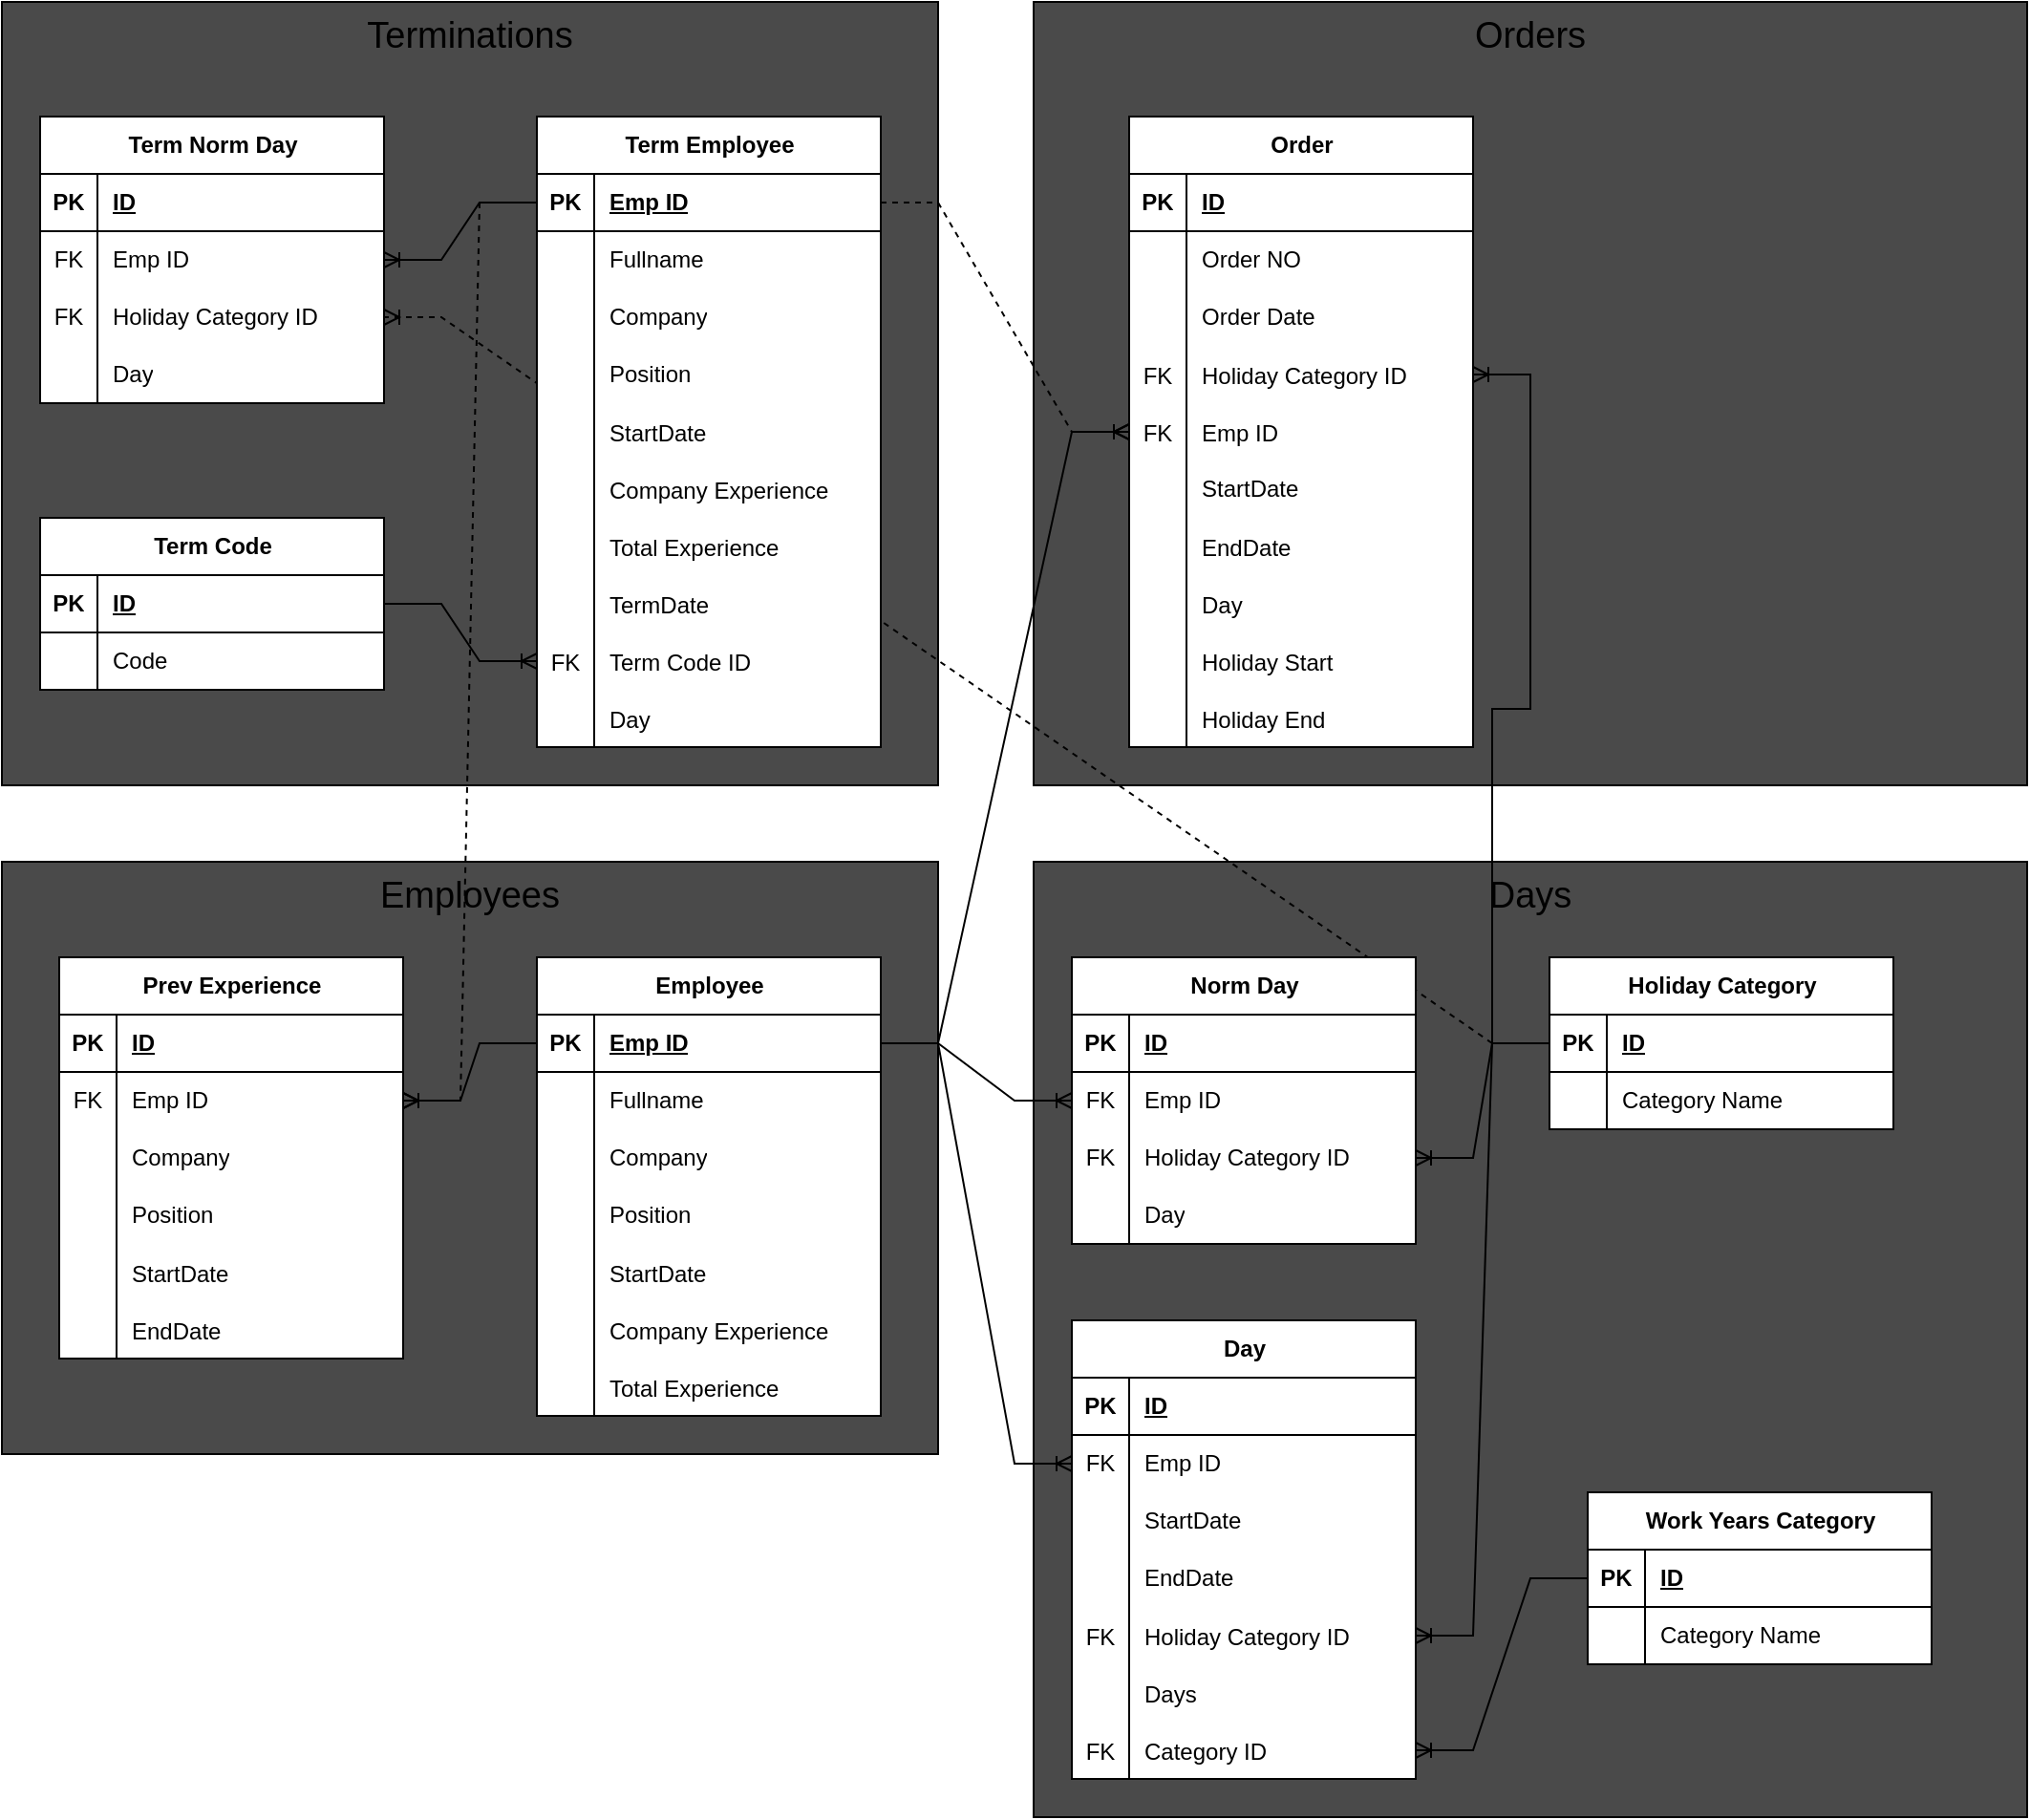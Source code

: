 <mxfile version="24.7.8">
  <diagram name="Page-1" id="oMUigDrO6NRtFVvLQNHj">
    <mxGraphModel dx="1450" dy="1117" grid="1" gridSize="10" guides="1" tooltips="1" connect="1" arrows="1" fold="1" page="0" pageScale="1" pageWidth="850" pageHeight="1100" math="0" shadow="0">
      <root>
        <mxCell id="0" />
        <mxCell id="1" parent="0" />
        <mxCell id="-w4zZ0NpyhinRkz7b_G0-203" value="Orders" style="whiteSpace=wrap;html=1;verticalAlign=top;fontSize=19;fillColor=#4A4A4A;" parent="1" vertex="1">
          <mxGeometry x="520" y="-320" width="520" height="410" as="geometry" />
        </mxCell>
        <mxCell id="-w4zZ0NpyhinRkz7b_G0-202" value="Days" style="whiteSpace=wrap;html=1;verticalAlign=top;fontSize=19;fillColor=#4A4A4A;" parent="1" vertex="1">
          <mxGeometry x="520" y="130" width="520" height="500" as="geometry" />
        </mxCell>
        <mxCell id="-w4zZ0NpyhinRkz7b_G0-201" value="Employees" style="whiteSpace=wrap;html=1;verticalAlign=top;fontSize=19;fillColor=#4A4A4A;" parent="1" vertex="1">
          <mxGeometry x="-20" y="130" width="490" height="310" as="geometry" />
        </mxCell>
        <mxCell id="-w4zZ0NpyhinRkz7b_G0-200" value="Terminations" style="whiteSpace=wrap;html=1;verticalAlign=top;fontSize=19;fillColor=#4A4A4A;" parent="1" vertex="1">
          <mxGeometry x="-20" y="-320" width="490" height="410" as="geometry" />
        </mxCell>
        <mxCell id="-w4zZ0NpyhinRkz7b_G0-198" value="" style="edgeStyle=entityRelationEdgeStyle;fontSize=12;html=1;endArrow=ERoneToMany;rounded=0;dashed=1;" parent="1" source="-w4zZ0NpyhinRkz7b_G0-61" target="-w4zZ0NpyhinRkz7b_G0-187" edge="1">
          <mxGeometry width="100" height="100" relative="1" as="geometry">
            <mxPoint x="390" y="110" as="sourcePoint" />
            <mxPoint x="490" y="10" as="targetPoint" />
          </mxGeometry>
        </mxCell>
        <mxCell id="-w4zZ0NpyhinRkz7b_G0-1" value="Employee" style="shape=table;startSize=30;container=1;collapsible=1;childLayout=tableLayout;fixedRows=1;rowLines=0;fontStyle=1;align=center;resizeLast=1;html=1;fillStyle=solid;swimlaneFillColor=default;" parent="1" vertex="1">
          <mxGeometry x="260" y="180" width="180" height="240" as="geometry" />
        </mxCell>
        <mxCell id="-w4zZ0NpyhinRkz7b_G0-2" value="" style="shape=tableRow;horizontal=0;startSize=0;swimlaneHead=0;swimlaneBody=0;fillColor=none;collapsible=0;dropTarget=0;points=[[0,0.5],[1,0.5]];portConstraint=eastwest;top=0;left=0;right=0;bottom=1;" parent="-w4zZ0NpyhinRkz7b_G0-1" vertex="1">
          <mxGeometry y="30" width="180" height="30" as="geometry" />
        </mxCell>
        <mxCell id="-w4zZ0NpyhinRkz7b_G0-3" value="PK" style="shape=partialRectangle;connectable=0;fillColor=none;top=0;left=0;bottom=0;right=0;fontStyle=1;overflow=hidden;whiteSpace=wrap;html=1;" parent="-w4zZ0NpyhinRkz7b_G0-2" vertex="1">
          <mxGeometry width="30" height="30" as="geometry">
            <mxRectangle width="30" height="30" as="alternateBounds" />
          </mxGeometry>
        </mxCell>
        <mxCell id="-w4zZ0NpyhinRkz7b_G0-4" value="Emp ID" style="shape=partialRectangle;connectable=0;fillColor=none;top=0;left=0;bottom=0;right=0;align=left;spacingLeft=6;fontStyle=5;overflow=hidden;whiteSpace=wrap;html=1;" parent="-w4zZ0NpyhinRkz7b_G0-2" vertex="1">
          <mxGeometry x="30" width="150" height="30" as="geometry">
            <mxRectangle width="150" height="30" as="alternateBounds" />
          </mxGeometry>
        </mxCell>
        <mxCell id="-w4zZ0NpyhinRkz7b_G0-5" value="" style="shape=tableRow;horizontal=0;startSize=0;swimlaneHead=0;swimlaneBody=0;fillColor=none;collapsible=0;dropTarget=0;points=[[0,0.5],[1,0.5]];portConstraint=eastwest;top=0;left=0;right=0;bottom=0;" parent="-w4zZ0NpyhinRkz7b_G0-1" vertex="1">
          <mxGeometry y="60" width="180" height="30" as="geometry" />
        </mxCell>
        <mxCell id="-w4zZ0NpyhinRkz7b_G0-6" value="" style="shape=partialRectangle;connectable=0;fillColor=none;top=0;left=0;bottom=0;right=0;editable=1;overflow=hidden;whiteSpace=wrap;html=1;" parent="-w4zZ0NpyhinRkz7b_G0-5" vertex="1">
          <mxGeometry width="30" height="30" as="geometry">
            <mxRectangle width="30" height="30" as="alternateBounds" />
          </mxGeometry>
        </mxCell>
        <mxCell id="-w4zZ0NpyhinRkz7b_G0-7" value="Fullname" style="shape=partialRectangle;connectable=0;fillColor=none;top=0;left=0;bottom=0;right=0;align=left;spacingLeft=6;overflow=hidden;whiteSpace=wrap;html=1;" parent="-w4zZ0NpyhinRkz7b_G0-5" vertex="1">
          <mxGeometry x="30" width="150" height="30" as="geometry">
            <mxRectangle width="150" height="30" as="alternateBounds" />
          </mxGeometry>
        </mxCell>
        <mxCell id="-w4zZ0NpyhinRkz7b_G0-8" value="" style="shape=tableRow;horizontal=0;startSize=0;swimlaneHead=0;swimlaneBody=0;fillColor=none;collapsible=0;dropTarget=0;points=[[0,0.5],[1,0.5]];portConstraint=eastwest;top=0;left=0;right=0;bottom=0;" parent="-w4zZ0NpyhinRkz7b_G0-1" vertex="1">
          <mxGeometry y="90" width="180" height="30" as="geometry" />
        </mxCell>
        <mxCell id="-w4zZ0NpyhinRkz7b_G0-9" value="" style="shape=partialRectangle;connectable=0;fillColor=none;top=0;left=0;bottom=0;right=0;editable=1;overflow=hidden;whiteSpace=wrap;html=1;" parent="-w4zZ0NpyhinRkz7b_G0-8" vertex="1">
          <mxGeometry width="30" height="30" as="geometry">
            <mxRectangle width="30" height="30" as="alternateBounds" />
          </mxGeometry>
        </mxCell>
        <mxCell id="-w4zZ0NpyhinRkz7b_G0-10" value="Company" style="shape=partialRectangle;connectable=0;fillColor=none;top=0;left=0;bottom=0;right=0;align=left;spacingLeft=6;overflow=hidden;whiteSpace=wrap;html=1;" parent="-w4zZ0NpyhinRkz7b_G0-8" vertex="1">
          <mxGeometry x="30" width="150" height="30" as="geometry">
            <mxRectangle width="150" height="30" as="alternateBounds" />
          </mxGeometry>
        </mxCell>
        <mxCell id="-w4zZ0NpyhinRkz7b_G0-11" value="" style="shape=tableRow;horizontal=0;startSize=0;swimlaneHead=0;swimlaneBody=0;fillColor=none;collapsible=0;dropTarget=0;points=[[0,0.5],[1,0.5]];portConstraint=eastwest;top=0;left=0;right=0;bottom=0;" parent="-w4zZ0NpyhinRkz7b_G0-1" vertex="1">
          <mxGeometry y="120" width="180" height="30" as="geometry" />
        </mxCell>
        <mxCell id="-w4zZ0NpyhinRkz7b_G0-12" value="" style="shape=partialRectangle;connectable=0;fillColor=none;top=0;left=0;bottom=0;right=0;editable=1;overflow=hidden;whiteSpace=wrap;html=1;" parent="-w4zZ0NpyhinRkz7b_G0-11" vertex="1">
          <mxGeometry width="30" height="30" as="geometry">
            <mxRectangle width="30" height="30" as="alternateBounds" />
          </mxGeometry>
        </mxCell>
        <mxCell id="-w4zZ0NpyhinRkz7b_G0-13" value="Position" style="shape=partialRectangle;connectable=0;fillColor=none;top=0;left=0;bottom=0;right=0;align=left;spacingLeft=6;overflow=hidden;whiteSpace=wrap;html=1;" parent="-w4zZ0NpyhinRkz7b_G0-11" vertex="1">
          <mxGeometry x="30" width="150" height="30" as="geometry">
            <mxRectangle width="150" height="30" as="alternateBounds" />
          </mxGeometry>
        </mxCell>
        <mxCell id="-w4zZ0NpyhinRkz7b_G0-43" value="" style="shape=tableRow;horizontal=0;startSize=0;swimlaneHead=0;swimlaneBody=0;fillColor=none;collapsible=0;dropTarget=0;points=[[0,0.5],[1,0.5]];portConstraint=eastwest;top=0;left=0;right=0;bottom=0;" parent="-w4zZ0NpyhinRkz7b_G0-1" vertex="1">
          <mxGeometry y="150" width="180" height="30" as="geometry" />
        </mxCell>
        <mxCell id="-w4zZ0NpyhinRkz7b_G0-44" value="" style="shape=partialRectangle;connectable=0;fillColor=none;top=0;left=0;bottom=0;right=0;editable=1;overflow=hidden;" parent="-w4zZ0NpyhinRkz7b_G0-43" vertex="1">
          <mxGeometry width="30" height="30" as="geometry">
            <mxRectangle width="30" height="30" as="alternateBounds" />
          </mxGeometry>
        </mxCell>
        <mxCell id="-w4zZ0NpyhinRkz7b_G0-45" value="StartDate" style="shape=partialRectangle;connectable=0;fillColor=none;top=0;left=0;bottom=0;right=0;align=left;spacingLeft=6;overflow=hidden;" parent="-w4zZ0NpyhinRkz7b_G0-43" vertex="1">
          <mxGeometry x="30" width="150" height="30" as="geometry">
            <mxRectangle width="150" height="30" as="alternateBounds" />
          </mxGeometry>
        </mxCell>
        <mxCell id="-w4zZ0NpyhinRkz7b_G0-14" value="" style="shape=tableRow;horizontal=0;startSize=0;swimlaneHead=0;swimlaneBody=0;fillColor=none;collapsible=0;dropTarget=0;points=[[0,0.5],[1,0.5]];portConstraint=eastwest;top=0;left=0;right=0;bottom=0;" parent="-w4zZ0NpyhinRkz7b_G0-1" vertex="1">
          <mxGeometry y="180" width="180" height="30" as="geometry" />
        </mxCell>
        <mxCell id="-w4zZ0NpyhinRkz7b_G0-15" value="" style="shape=partialRectangle;connectable=0;fillColor=none;top=0;left=0;bottom=0;right=0;editable=1;overflow=hidden;" parent="-w4zZ0NpyhinRkz7b_G0-14" vertex="1">
          <mxGeometry width="30" height="30" as="geometry">
            <mxRectangle width="30" height="30" as="alternateBounds" />
          </mxGeometry>
        </mxCell>
        <mxCell id="-w4zZ0NpyhinRkz7b_G0-16" value="Company Experience" style="shape=partialRectangle;connectable=0;fillColor=none;top=0;left=0;bottom=0;right=0;align=left;spacingLeft=6;overflow=hidden;" parent="-w4zZ0NpyhinRkz7b_G0-14" vertex="1">
          <mxGeometry x="30" width="150" height="30" as="geometry">
            <mxRectangle width="150" height="30" as="alternateBounds" />
          </mxGeometry>
        </mxCell>
        <mxCell id="-w4zZ0NpyhinRkz7b_G0-17" value="" style="shape=tableRow;horizontal=0;startSize=0;swimlaneHead=0;swimlaneBody=0;fillColor=none;collapsible=0;dropTarget=0;points=[[0,0.5],[1,0.5]];portConstraint=eastwest;top=0;left=0;right=0;bottom=0;" parent="-w4zZ0NpyhinRkz7b_G0-1" vertex="1">
          <mxGeometry y="210" width="180" height="30" as="geometry" />
        </mxCell>
        <mxCell id="-w4zZ0NpyhinRkz7b_G0-18" value="" style="shape=partialRectangle;connectable=0;fillColor=none;top=0;left=0;bottom=0;right=0;editable=1;overflow=hidden;" parent="-w4zZ0NpyhinRkz7b_G0-17" vertex="1">
          <mxGeometry width="30" height="30" as="geometry">
            <mxRectangle width="30" height="30" as="alternateBounds" />
          </mxGeometry>
        </mxCell>
        <mxCell id="-w4zZ0NpyhinRkz7b_G0-19" value="Total Experience" style="shape=partialRectangle;connectable=0;fillColor=none;top=0;left=0;bottom=0;right=0;align=left;spacingLeft=6;overflow=hidden;" parent="-w4zZ0NpyhinRkz7b_G0-17" vertex="1">
          <mxGeometry x="30" width="150" height="30" as="geometry">
            <mxRectangle width="150" height="30" as="alternateBounds" />
          </mxGeometry>
        </mxCell>
        <mxCell id="-w4zZ0NpyhinRkz7b_G0-20" value="Prev Experience" style="shape=table;startSize=30;container=1;collapsible=1;childLayout=tableLayout;fixedRows=1;rowLines=0;fontStyle=1;align=center;resizeLast=1;html=1;fillStyle=solid;swimlaneFillColor=default;" parent="1" vertex="1">
          <mxGeometry x="10" y="180" width="180" height="210" as="geometry" />
        </mxCell>
        <mxCell id="-w4zZ0NpyhinRkz7b_G0-21" value="" style="shape=tableRow;horizontal=0;startSize=0;swimlaneHead=0;swimlaneBody=0;fillColor=none;collapsible=0;dropTarget=0;points=[[0,0.5],[1,0.5]];portConstraint=eastwest;top=0;left=0;right=0;bottom=1;" parent="-w4zZ0NpyhinRkz7b_G0-20" vertex="1">
          <mxGeometry y="30" width="180" height="30" as="geometry" />
        </mxCell>
        <mxCell id="-w4zZ0NpyhinRkz7b_G0-22" value="PK" style="shape=partialRectangle;connectable=0;fillColor=none;top=0;left=0;bottom=0;right=0;fontStyle=1;overflow=hidden;whiteSpace=wrap;html=1;" parent="-w4zZ0NpyhinRkz7b_G0-21" vertex="1">
          <mxGeometry width="30" height="30" as="geometry">
            <mxRectangle width="30" height="30" as="alternateBounds" />
          </mxGeometry>
        </mxCell>
        <mxCell id="-w4zZ0NpyhinRkz7b_G0-23" value="ID" style="shape=partialRectangle;connectable=0;fillColor=none;top=0;left=0;bottom=0;right=0;align=left;spacingLeft=6;fontStyle=5;overflow=hidden;whiteSpace=wrap;html=1;" parent="-w4zZ0NpyhinRkz7b_G0-21" vertex="1">
          <mxGeometry x="30" width="150" height="30" as="geometry">
            <mxRectangle width="150" height="30" as="alternateBounds" />
          </mxGeometry>
        </mxCell>
        <mxCell id="-w4zZ0NpyhinRkz7b_G0-24" value="" style="shape=tableRow;horizontal=0;startSize=0;swimlaneHead=0;swimlaneBody=0;fillColor=none;collapsible=0;dropTarget=0;points=[[0,0.5],[1,0.5]];portConstraint=eastwest;top=0;left=0;right=0;bottom=0;" parent="-w4zZ0NpyhinRkz7b_G0-20" vertex="1">
          <mxGeometry y="60" width="180" height="30" as="geometry" />
        </mxCell>
        <mxCell id="-w4zZ0NpyhinRkz7b_G0-25" value="FK" style="shape=partialRectangle;connectable=0;fillColor=none;top=0;left=0;bottom=0;right=0;editable=1;overflow=hidden;whiteSpace=wrap;html=1;" parent="-w4zZ0NpyhinRkz7b_G0-24" vertex="1">
          <mxGeometry width="30" height="30" as="geometry">
            <mxRectangle width="30" height="30" as="alternateBounds" />
          </mxGeometry>
        </mxCell>
        <mxCell id="-w4zZ0NpyhinRkz7b_G0-26" value="Emp ID" style="shape=partialRectangle;connectable=0;fillColor=none;top=0;left=0;bottom=0;right=0;align=left;spacingLeft=6;overflow=hidden;whiteSpace=wrap;html=1;" parent="-w4zZ0NpyhinRkz7b_G0-24" vertex="1">
          <mxGeometry x="30" width="150" height="30" as="geometry">
            <mxRectangle width="150" height="30" as="alternateBounds" />
          </mxGeometry>
        </mxCell>
        <mxCell id="-w4zZ0NpyhinRkz7b_G0-27" value="" style="shape=tableRow;horizontal=0;startSize=0;swimlaneHead=0;swimlaneBody=0;fillColor=none;collapsible=0;dropTarget=0;points=[[0,0.5],[1,0.5]];portConstraint=eastwest;top=0;left=0;right=0;bottom=0;" parent="-w4zZ0NpyhinRkz7b_G0-20" vertex="1">
          <mxGeometry y="90" width="180" height="30" as="geometry" />
        </mxCell>
        <mxCell id="-w4zZ0NpyhinRkz7b_G0-28" value="" style="shape=partialRectangle;connectable=0;fillColor=none;top=0;left=0;bottom=0;right=0;editable=1;overflow=hidden;whiteSpace=wrap;html=1;" parent="-w4zZ0NpyhinRkz7b_G0-27" vertex="1">
          <mxGeometry width="30" height="30" as="geometry">
            <mxRectangle width="30" height="30" as="alternateBounds" />
          </mxGeometry>
        </mxCell>
        <mxCell id="-w4zZ0NpyhinRkz7b_G0-29" value="Company" style="shape=partialRectangle;connectable=0;fillColor=none;top=0;left=0;bottom=0;right=0;align=left;spacingLeft=6;overflow=hidden;whiteSpace=wrap;html=1;" parent="-w4zZ0NpyhinRkz7b_G0-27" vertex="1">
          <mxGeometry x="30" width="150" height="30" as="geometry">
            <mxRectangle width="150" height="30" as="alternateBounds" />
          </mxGeometry>
        </mxCell>
        <mxCell id="-w4zZ0NpyhinRkz7b_G0-30" value="" style="shape=tableRow;horizontal=0;startSize=0;swimlaneHead=0;swimlaneBody=0;fillColor=none;collapsible=0;dropTarget=0;points=[[0,0.5],[1,0.5]];portConstraint=eastwest;top=0;left=0;right=0;bottom=0;" parent="-w4zZ0NpyhinRkz7b_G0-20" vertex="1">
          <mxGeometry y="120" width="180" height="30" as="geometry" />
        </mxCell>
        <mxCell id="-w4zZ0NpyhinRkz7b_G0-31" value="" style="shape=partialRectangle;connectable=0;fillColor=none;top=0;left=0;bottom=0;right=0;editable=1;overflow=hidden;whiteSpace=wrap;html=1;" parent="-w4zZ0NpyhinRkz7b_G0-30" vertex="1">
          <mxGeometry width="30" height="30" as="geometry">
            <mxRectangle width="30" height="30" as="alternateBounds" />
          </mxGeometry>
        </mxCell>
        <mxCell id="-w4zZ0NpyhinRkz7b_G0-32" value="Position" style="shape=partialRectangle;connectable=0;fillColor=none;top=0;left=0;bottom=0;right=0;align=left;spacingLeft=6;overflow=hidden;whiteSpace=wrap;html=1;" parent="-w4zZ0NpyhinRkz7b_G0-30" vertex="1">
          <mxGeometry x="30" width="150" height="30" as="geometry">
            <mxRectangle width="150" height="30" as="alternateBounds" />
          </mxGeometry>
        </mxCell>
        <mxCell id="-w4zZ0NpyhinRkz7b_G0-34" value="" style="shape=tableRow;horizontal=0;startSize=0;swimlaneHead=0;swimlaneBody=0;fillColor=none;collapsible=0;dropTarget=0;points=[[0,0.5],[1,0.5]];portConstraint=eastwest;top=0;left=0;right=0;bottom=0;" parent="-w4zZ0NpyhinRkz7b_G0-20" vertex="1">
          <mxGeometry y="150" width="180" height="30" as="geometry" />
        </mxCell>
        <mxCell id="-w4zZ0NpyhinRkz7b_G0-35" value="" style="shape=partialRectangle;connectable=0;fillColor=none;top=0;left=0;bottom=0;right=0;editable=1;overflow=hidden;" parent="-w4zZ0NpyhinRkz7b_G0-34" vertex="1">
          <mxGeometry width="30" height="30" as="geometry">
            <mxRectangle width="30" height="30" as="alternateBounds" />
          </mxGeometry>
        </mxCell>
        <mxCell id="-w4zZ0NpyhinRkz7b_G0-36" value="StartDate" style="shape=partialRectangle;connectable=0;fillColor=none;top=0;left=0;bottom=0;right=0;align=left;spacingLeft=6;overflow=hidden;" parent="-w4zZ0NpyhinRkz7b_G0-34" vertex="1">
          <mxGeometry x="30" width="150" height="30" as="geometry">
            <mxRectangle width="150" height="30" as="alternateBounds" />
          </mxGeometry>
        </mxCell>
        <mxCell id="-w4zZ0NpyhinRkz7b_G0-37" value="" style="shape=tableRow;horizontal=0;startSize=0;swimlaneHead=0;swimlaneBody=0;fillColor=none;collapsible=0;dropTarget=0;points=[[0,0.5],[1,0.5]];portConstraint=eastwest;top=0;left=0;right=0;bottom=0;" parent="-w4zZ0NpyhinRkz7b_G0-20" vertex="1">
          <mxGeometry y="180" width="180" height="30" as="geometry" />
        </mxCell>
        <mxCell id="-w4zZ0NpyhinRkz7b_G0-38" value="" style="shape=partialRectangle;connectable=0;fillColor=none;top=0;left=0;bottom=0;right=0;editable=1;overflow=hidden;" parent="-w4zZ0NpyhinRkz7b_G0-37" vertex="1">
          <mxGeometry width="30" height="30" as="geometry">
            <mxRectangle width="30" height="30" as="alternateBounds" />
          </mxGeometry>
        </mxCell>
        <mxCell id="-w4zZ0NpyhinRkz7b_G0-39" value="EndDate" style="shape=partialRectangle;connectable=0;fillColor=none;top=0;left=0;bottom=0;right=0;align=left;spacingLeft=6;overflow=hidden;" parent="-w4zZ0NpyhinRkz7b_G0-37" vertex="1">
          <mxGeometry x="30" width="150" height="30" as="geometry">
            <mxRectangle width="150" height="30" as="alternateBounds" />
          </mxGeometry>
        </mxCell>
        <mxCell id="-w4zZ0NpyhinRkz7b_G0-33" value="" style="edgeStyle=entityRelationEdgeStyle;fontSize=12;html=1;endArrow=ERoneToMany;rounded=0;" parent="1" source="-w4zZ0NpyhinRkz7b_G0-2" target="-w4zZ0NpyhinRkz7b_G0-24" edge="1">
          <mxGeometry width="100" height="100" relative="1" as="geometry">
            <mxPoint x="190" y="510" as="sourcePoint" />
            <mxPoint x="290" y="410" as="targetPoint" />
          </mxGeometry>
        </mxCell>
        <mxCell id="-w4zZ0NpyhinRkz7b_G0-46" value="Norm Day" style="shape=table;startSize=30;container=1;collapsible=1;childLayout=tableLayout;fixedRows=1;rowLines=0;fontStyle=1;align=center;resizeLast=1;html=1;fillStyle=solid;swimlaneFillColor=default;" parent="1" vertex="1">
          <mxGeometry x="540" y="180" width="180" height="150" as="geometry" />
        </mxCell>
        <mxCell id="-w4zZ0NpyhinRkz7b_G0-47" value="" style="shape=tableRow;horizontal=0;startSize=0;swimlaneHead=0;swimlaneBody=0;fillColor=none;collapsible=0;dropTarget=0;points=[[0,0.5],[1,0.5]];portConstraint=eastwest;top=0;left=0;right=0;bottom=1;" parent="-w4zZ0NpyhinRkz7b_G0-46" vertex="1">
          <mxGeometry y="30" width="180" height="30" as="geometry" />
        </mxCell>
        <mxCell id="-w4zZ0NpyhinRkz7b_G0-48" value="PK" style="shape=partialRectangle;connectable=0;fillColor=none;top=0;left=0;bottom=0;right=0;fontStyle=1;overflow=hidden;whiteSpace=wrap;html=1;" parent="-w4zZ0NpyhinRkz7b_G0-47" vertex="1">
          <mxGeometry width="30" height="30" as="geometry">
            <mxRectangle width="30" height="30" as="alternateBounds" />
          </mxGeometry>
        </mxCell>
        <mxCell id="-w4zZ0NpyhinRkz7b_G0-49" value="ID" style="shape=partialRectangle;connectable=0;fillColor=none;top=0;left=0;bottom=0;right=0;align=left;spacingLeft=6;fontStyle=5;overflow=hidden;whiteSpace=wrap;html=1;" parent="-w4zZ0NpyhinRkz7b_G0-47" vertex="1">
          <mxGeometry x="30" width="150" height="30" as="geometry">
            <mxRectangle width="150" height="30" as="alternateBounds" />
          </mxGeometry>
        </mxCell>
        <mxCell id="-w4zZ0NpyhinRkz7b_G0-50" value="" style="shape=tableRow;horizontal=0;startSize=0;swimlaneHead=0;swimlaneBody=0;fillColor=none;collapsible=0;dropTarget=0;points=[[0,0.5],[1,0.5]];portConstraint=eastwest;top=0;left=0;right=0;bottom=0;" parent="-w4zZ0NpyhinRkz7b_G0-46" vertex="1">
          <mxGeometry y="60" width="180" height="30" as="geometry" />
        </mxCell>
        <mxCell id="-w4zZ0NpyhinRkz7b_G0-51" value="FK" style="shape=partialRectangle;connectable=0;fillColor=none;top=0;left=0;bottom=0;right=0;editable=1;overflow=hidden;whiteSpace=wrap;html=1;" parent="-w4zZ0NpyhinRkz7b_G0-50" vertex="1">
          <mxGeometry width="30" height="30" as="geometry">
            <mxRectangle width="30" height="30" as="alternateBounds" />
          </mxGeometry>
        </mxCell>
        <mxCell id="-w4zZ0NpyhinRkz7b_G0-52" value="Emp ID" style="shape=partialRectangle;connectable=0;fillColor=none;top=0;left=0;bottom=0;right=0;align=left;spacingLeft=6;overflow=hidden;whiteSpace=wrap;html=1;" parent="-w4zZ0NpyhinRkz7b_G0-50" vertex="1">
          <mxGeometry x="30" width="150" height="30" as="geometry">
            <mxRectangle width="150" height="30" as="alternateBounds" />
          </mxGeometry>
        </mxCell>
        <mxCell id="-w4zZ0NpyhinRkz7b_G0-53" value="" style="shape=tableRow;horizontal=0;startSize=0;swimlaneHead=0;swimlaneBody=0;fillColor=none;collapsible=0;dropTarget=0;points=[[0,0.5],[1,0.5]];portConstraint=eastwest;top=0;left=0;right=0;bottom=0;" parent="-w4zZ0NpyhinRkz7b_G0-46" vertex="1">
          <mxGeometry y="90" width="180" height="30" as="geometry" />
        </mxCell>
        <mxCell id="-w4zZ0NpyhinRkz7b_G0-54" value="FK" style="shape=partialRectangle;connectable=0;fillColor=none;top=0;left=0;bottom=0;right=0;editable=1;overflow=hidden;whiteSpace=wrap;html=1;" parent="-w4zZ0NpyhinRkz7b_G0-53" vertex="1">
          <mxGeometry width="30" height="30" as="geometry">
            <mxRectangle width="30" height="30" as="alternateBounds" />
          </mxGeometry>
        </mxCell>
        <mxCell id="-w4zZ0NpyhinRkz7b_G0-55" value="Holiday Category ID" style="shape=partialRectangle;connectable=0;fillColor=none;top=0;left=0;bottom=0;right=0;align=left;spacingLeft=6;overflow=hidden;whiteSpace=wrap;html=1;" parent="-w4zZ0NpyhinRkz7b_G0-53" vertex="1">
          <mxGeometry x="30" width="150" height="30" as="geometry">
            <mxRectangle width="150" height="30" as="alternateBounds" />
          </mxGeometry>
        </mxCell>
        <mxCell id="-w4zZ0NpyhinRkz7b_G0-56" value="" style="shape=tableRow;horizontal=0;startSize=0;swimlaneHead=0;swimlaneBody=0;fillColor=none;collapsible=0;dropTarget=0;points=[[0,0.5],[1,0.5]];portConstraint=eastwest;top=0;left=0;right=0;bottom=0;" parent="-w4zZ0NpyhinRkz7b_G0-46" vertex="1">
          <mxGeometry y="120" width="180" height="30" as="geometry" />
        </mxCell>
        <mxCell id="-w4zZ0NpyhinRkz7b_G0-57" value="" style="shape=partialRectangle;connectable=0;fillColor=none;top=0;left=0;bottom=0;right=0;editable=1;overflow=hidden;whiteSpace=wrap;html=1;" parent="-w4zZ0NpyhinRkz7b_G0-56" vertex="1">
          <mxGeometry width="30" height="30" as="geometry">
            <mxRectangle width="30" height="30" as="alternateBounds" />
          </mxGeometry>
        </mxCell>
        <mxCell id="-w4zZ0NpyhinRkz7b_G0-58" value="Day" style="shape=partialRectangle;connectable=0;fillColor=none;top=0;left=0;bottom=0;right=0;align=left;spacingLeft=6;overflow=hidden;whiteSpace=wrap;html=1;" parent="-w4zZ0NpyhinRkz7b_G0-56" vertex="1">
          <mxGeometry x="30" width="150" height="30" as="geometry">
            <mxRectangle width="150" height="30" as="alternateBounds" />
          </mxGeometry>
        </mxCell>
        <mxCell id="-w4zZ0NpyhinRkz7b_G0-59" value="" style="edgeStyle=entityRelationEdgeStyle;fontSize=12;html=1;endArrow=ERoneToMany;rounded=0;" parent="1" source="-w4zZ0NpyhinRkz7b_G0-2" target="-w4zZ0NpyhinRkz7b_G0-50" edge="1">
          <mxGeometry width="100" height="100" relative="1" as="geometry">
            <mxPoint x="330" y="450" as="sourcePoint" />
            <mxPoint x="430" y="350" as="targetPoint" />
          </mxGeometry>
        </mxCell>
        <mxCell id="-w4zZ0NpyhinRkz7b_G0-60" value="Holiday Category" style="shape=table;startSize=30;container=1;collapsible=1;childLayout=tableLayout;fixedRows=1;rowLines=0;fontStyle=1;align=center;resizeLast=1;html=1;fillStyle=solid;swimlaneFillColor=default;" parent="1" vertex="1">
          <mxGeometry x="790" y="180" width="180" height="90" as="geometry" />
        </mxCell>
        <mxCell id="-w4zZ0NpyhinRkz7b_G0-61" value="" style="shape=tableRow;horizontal=0;startSize=0;swimlaneHead=0;swimlaneBody=0;fillColor=none;collapsible=0;dropTarget=0;points=[[0,0.5],[1,0.5]];portConstraint=eastwest;top=0;left=0;right=0;bottom=1;" parent="-w4zZ0NpyhinRkz7b_G0-60" vertex="1">
          <mxGeometry y="30" width="180" height="30" as="geometry" />
        </mxCell>
        <mxCell id="-w4zZ0NpyhinRkz7b_G0-62" value="PK" style="shape=partialRectangle;connectable=0;fillColor=none;top=0;left=0;bottom=0;right=0;fontStyle=1;overflow=hidden;whiteSpace=wrap;html=1;" parent="-w4zZ0NpyhinRkz7b_G0-61" vertex="1">
          <mxGeometry width="30" height="30" as="geometry">
            <mxRectangle width="30" height="30" as="alternateBounds" />
          </mxGeometry>
        </mxCell>
        <mxCell id="-w4zZ0NpyhinRkz7b_G0-63" value="ID" style="shape=partialRectangle;connectable=0;fillColor=none;top=0;left=0;bottom=0;right=0;align=left;spacingLeft=6;fontStyle=5;overflow=hidden;whiteSpace=wrap;html=1;" parent="-w4zZ0NpyhinRkz7b_G0-61" vertex="1">
          <mxGeometry x="30" width="150" height="30" as="geometry">
            <mxRectangle width="150" height="30" as="alternateBounds" />
          </mxGeometry>
        </mxCell>
        <mxCell id="-w4zZ0NpyhinRkz7b_G0-64" value="" style="shape=tableRow;horizontal=0;startSize=0;swimlaneHead=0;swimlaneBody=0;fillColor=none;collapsible=0;dropTarget=0;points=[[0,0.5],[1,0.5]];portConstraint=eastwest;top=0;left=0;right=0;bottom=0;" parent="-w4zZ0NpyhinRkz7b_G0-60" vertex="1">
          <mxGeometry y="60" width="180" height="30" as="geometry" />
        </mxCell>
        <mxCell id="-w4zZ0NpyhinRkz7b_G0-65" value="" style="shape=partialRectangle;connectable=0;fillColor=none;top=0;left=0;bottom=0;right=0;editable=1;overflow=hidden;whiteSpace=wrap;html=1;" parent="-w4zZ0NpyhinRkz7b_G0-64" vertex="1">
          <mxGeometry width="30" height="30" as="geometry">
            <mxRectangle width="30" height="30" as="alternateBounds" />
          </mxGeometry>
        </mxCell>
        <mxCell id="-w4zZ0NpyhinRkz7b_G0-66" value="Category Name" style="shape=partialRectangle;connectable=0;fillColor=none;top=0;left=0;bottom=0;right=0;align=left;spacingLeft=6;overflow=hidden;whiteSpace=wrap;html=1;" parent="-w4zZ0NpyhinRkz7b_G0-64" vertex="1">
          <mxGeometry x="30" width="150" height="30" as="geometry">
            <mxRectangle width="150" height="30" as="alternateBounds" />
          </mxGeometry>
        </mxCell>
        <mxCell id="-w4zZ0NpyhinRkz7b_G0-73" value="" style="edgeStyle=entityRelationEdgeStyle;fontSize=12;html=1;endArrow=ERoneToMany;rounded=0;" parent="1" source="-w4zZ0NpyhinRkz7b_G0-61" target="-w4zZ0NpyhinRkz7b_G0-53" edge="1">
          <mxGeometry width="100" height="100" relative="1" as="geometry">
            <mxPoint x="540" y="350" as="sourcePoint" />
            <mxPoint x="640" y="250" as="targetPoint" />
          </mxGeometry>
        </mxCell>
        <mxCell id="-w4zZ0NpyhinRkz7b_G0-74" value="Day" style="shape=table;startSize=30;container=1;collapsible=1;childLayout=tableLayout;fixedRows=1;rowLines=0;fontStyle=1;align=center;resizeLast=1;html=1;fillStyle=solid;swimlaneFillColor=default;" parent="1" vertex="1">
          <mxGeometry x="540" y="370" width="180" height="240" as="geometry" />
        </mxCell>
        <mxCell id="-w4zZ0NpyhinRkz7b_G0-75" value="" style="shape=tableRow;horizontal=0;startSize=0;swimlaneHead=0;swimlaneBody=0;fillColor=none;collapsible=0;dropTarget=0;points=[[0,0.5],[1,0.5]];portConstraint=eastwest;top=0;left=0;right=0;bottom=1;" parent="-w4zZ0NpyhinRkz7b_G0-74" vertex="1">
          <mxGeometry y="30" width="180" height="30" as="geometry" />
        </mxCell>
        <mxCell id="-w4zZ0NpyhinRkz7b_G0-76" value="PK" style="shape=partialRectangle;connectable=0;fillColor=none;top=0;left=0;bottom=0;right=0;fontStyle=1;overflow=hidden;whiteSpace=wrap;html=1;" parent="-w4zZ0NpyhinRkz7b_G0-75" vertex="1">
          <mxGeometry width="30" height="30" as="geometry">
            <mxRectangle width="30" height="30" as="alternateBounds" />
          </mxGeometry>
        </mxCell>
        <mxCell id="-w4zZ0NpyhinRkz7b_G0-77" value="ID" style="shape=partialRectangle;connectable=0;fillColor=none;top=0;left=0;bottom=0;right=0;align=left;spacingLeft=6;fontStyle=5;overflow=hidden;whiteSpace=wrap;html=1;" parent="-w4zZ0NpyhinRkz7b_G0-75" vertex="1">
          <mxGeometry x="30" width="150" height="30" as="geometry">
            <mxRectangle width="150" height="30" as="alternateBounds" />
          </mxGeometry>
        </mxCell>
        <mxCell id="-w4zZ0NpyhinRkz7b_G0-78" value="" style="shape=tableRow;horizontal=0;startSize=0;swimlaneHead=0;swimlaneBody=0;fillColor=none;collapsible=0;dropTarget=0;points=[[0,0.5],[1,0.5]];portConstraint=eastwest;top=0;left=0;right=0;bottom=0;" parent="-w4zZ0NpyhinRkz7b_G0-74" vertex="1">
          <mxGeometry y="60" width="180" height="30" as="geometry" />
        </mxCell>
        <mxCell id="-w4zZ0NpyhinRkz7b_G0-79" value="FK" style="shape=partialRectangle;connectable=0;fillColor=none;top=0;left=0;bottom=0;right=0;editable=1;overflow=hidden;whiteSpace=wrap;html=1;" parent="-w4zZ0NpyhinRkz7b_G0-78" vertex="1">
          <mxGeometry width="30" height="30" as="geometry">
            <mxRectangle width="30" height="30" as="alternateBounds" />
          </mxGeometry>
        </mxCell>
        <mxCell id="-w4zZ0NpyhinRkz7b_G0-80" value="Emp ID" style="shape=partialRectangle;connectable=0;fillColor=none;top=0;left=0;bottom=0;right=0;align=left;spacingLeft=6;overflow=hidden;whiteSpace=wrap;html=1;" parent="-w4zZ0NpyhinRkz7b_G0-78" vertex="1">
          <mxGeometry x="30" width="150" height="30" as="geometry">
            <mxRectangle width="150" height="30" as="alternateBounds" />
          </mxGeometry>
        </mxCell>
        <mxCell id="-w4zZ0NpyhinRkz7b_G0-81" value="" style="shape=tableRow;horizontal=0;startSize=0;swimlaneHead=0;swimlaneBody=0;fillColor=none;collapsible=0;dropTarget=0;points=[[0,0.5],[1,0.5]];portConstraint=eastwest;top=0;left=0;right=0;bottom=0;" parent="-w4zZ0NpyhinRkz7b_G0-74" vertex="1">
          <mxGeometry y="90" width="180" height="30" as="geometry" />
        </mxCell>
        <mxCell id="-w4zZ0NpyhinRkz7b_G0-82" value="" style="shape=partialRectangle;connectable=0;fillColor=none;top=0;left=0;bottom=0;right=0;editable=1;overflow=hidden;whiteSpace=wrap;html=1;" parent="-w4zZ0NpyhinRkz7b_G0-81" vertex="1">
          <mxGeometry width="30" height="30" as="geometry">
            <mxRectangle width="30" height="30" as="alternateBounds" />
          </mxGeometry>
        </mxCell>
        <mxCell id="-w4zZ0NpyhinRkz7b_G0-83" value="StartDate" style="shape=partialRectangle;connectable=0;fillColor=none;top=0;left=0;bottom=0;right=0;align=left;spacingLeft=6;overflow=hidden;whiteSpace=wrap;html=1;" parent="-w4zZ0NpyhinRkz7b_G0-81" vertex="1">
          <mxGeometry x="30" width="150" height="30" as="geometry">
            <mxRectangle width="150" height="30" as="alternateBounds" />
          </mxGeometry>
        </mxCell>
        <mxCell id="-w4zZ0NpyhinRkz7b_G0-84" value="" style="shape=tableRow;horizontal=0;startSize=0;swimlaneHead=0;swimlaneBody=0;fillColor=none;collapsible=0;dropTarget=0;points=[[0,0.5],[1,0.5]];portConstraint=eastwest;top=0;left=0;right=0;bottom=0;" parent="-w4zZ0NpyhinRkz7b_G0-74" vertex="1">
          <mxGeometry y="120" width="180" height="30" as="geometry" />
        </mxCell>
        <mxCell id="-w4zZ0NpyhinRkz7b_G0-85" value="" style="shape=partialRectangle;connectable=0;fillColor=none;top=0;left=0;bottom=0;right=0;editable=1;overflow=hidden;whiteSpace=wrap;html=1;" parent="-w4zZ0NpyhinRkz7b_G0-84" vertex="1">
          <mxGeometry width="30" height="30" as="geometry">
            <mxRectangle width="30" height="30" as="alternateBounds" />
          </mxGeometry>
        </mxCell>
        <mxCell id="-w4zZ0NpyhinRkz7b_G0-86" value="EndDate" style="shape=partialRectangle;connectable=0;fillColor=none;top=0;left=0;bottom=0;right=0;align=left;spacingLeft=6;overflow=hidden;whiteSpace=wrap;html=1;" parent="-w4zZ0NpyhinRkz7b_G0-84" vertex="1">
          <mxGeometry x="30" width="150" height="30" as="geometry">
            <mxRectangle width="150" height="30" as="alternateBounds" />
          </mxGeometry>
        </mxCell>
        <mxCell id="-w4zZ0NpyhinRkz7b_G0-88" value="" style="shape=tableRow;horizontal=0;startSize=0;swimlaneHead=0;swimlaneBody=0;fillColor=none;collapsible=0;dropTarget=0;points=[[0,0.5],[1,0.5]];portConstraint=eastwest;top=0;left=0;right=0;bottom=0;" parent="-w4zZ0NpyhinRkz7b_G0-74" vertex="1">
          <mxGeometry y="150" width="180" height="30" as="geometry" />
        </mxCell>
        <mxCell id="-w4zZ0NpyhinRkz7b_G0-89" value="FK" style="shape=partialRectangle;connectable=0;fillColor=none;top=0;left=0;bottom=0;right=0;editable=1;overflow=hidden;" parent="-w4zZ0NpyhinRkz7b_G0-88" vertex="1">
          <mxGeometry width="30" height="30" as="geometry">
            <mxRectangle width="30" height="30" as="alternateBounds" />
          </mxGeometry>
        </mxCell>
        <mxCell id="-w4zZ0NpyhinRkz7b_G0-90" value="Holiday Category ID" style="shape=partialRectangle;connectable=0;fillColor=none;top=0;left=0;bottom=0;right=0;align=left;spacingLeft=6;overflow=hidden;" parent="-w4zZ0NpyhinRkz7b_G0-88" vertex="1">
          <mxGeometry x="30" width="150" height="30" as="geometry">
            <mxRectangle width="150" height="30" as="alternateBounds" />
          </mxGeometry>
        </mxCell>
        <mxCell id="-w4zZ0NpyhinRkz7b_G0-94" value="" style="shape=tableRow;horizontal=0;startSize=0;swimlaneHead=0;swimlaneBody=0;fillColor=none;collapsible=0;dropTarget=0;points=[[0,0.5],[1,0.5]];portConstraint=eastwest;top=0;left=0;right=0;bottom=0;" parent="-w4zZ0NpyhinRkz7b_G0-74" vertex="1">
          <mxGeometry y="180" width="180" height="30" as="geometry" />
        </mxCell>
        <mxCell id="-w4zZ0NpyhinRkz7b_G0-95" value="" style="shape=partialRectangle;connectable=0;fillColor=none;top=0;left=0;bottom=0;right=0;editable=1;overflow=hidden;" parent="-w4zZ0NpyhinRkz7b_G0-94" vertex="1">
          <mxGeometry width="30" height="30" as="geometry">
            <mxRectangle width="30" height="30" as="alternateBounds" />
          </mxGeometry>
        </mxCell>
        <mxCell id="-w4zZ0NpyhinRkz7b_G0-96" value="Days" style="shape=partialRectangle;connectable=0;fillColor=none;top=0;left=0;bottom=0;right=0;align=left;spacingLeft=6;overflow=hidden;" parent="-w4zZ0NpyhinRkz7b_G0-94" vertex="1">
          <mxGeometry x="30" width="150" height="30" as="geometry">
            <mxRectangle width="150" height="30" as="alternateBounds" />
          </mxGeometry>
        </mxCell>
        <mxCell id="-w4zZ0NpyhinRkz7b_G0-91" value="" style="shape=tableRow;horizontal=0;startSize=0;swimlaneHead=0;swimlaneBody=0;fillColor=none;collapsible=0;dropTarget=0;points=[[0,0.5],[1,0.5]];portConstraint=eastwest;top=0;left=0;right=0;bottom=0;" parent="-w4zZ0NpyhinRkz7b_G0-74" vertex="1">
          <mxGeometry y="210" width="180" height="30" as="geometry" />
        </mxCell>
        <mxCell id="-w4zZ0NpyhinRkz7b_G0-92" value="FK" style="shape=partialRectangle;connectable=0;fillColor=none;top=0;left=0;bottom=0;right=0;editable=1;overflow=hidden;" parent="-w4zZ0NpyhinRkz7b_G0-91" vertex="1">
          <mxGeometry width="30" height="30" as="geometry">
            <mxRectangle width="30" height="30" as="alternateBounds" />
          </mxGeometry>
        </mxCell>
        <mxCell id="-w4zZ0NpyhinRkz7b_G0-93" value="Category ID" style="shape=partialRectangle;connectable=0;fillColor=none;top=0;left=0;bottom=0;right=0;align=left;spacingLeft=6;overflow=hidden;" parent="-w4zZ0NpyhinRkz7b_G0-91" vertex="1">
          <mxGeometry x="30" width="150" height="30" as="geometry">
            <mxRectangle width="150" height="30" as="alternateBounds" />
          </mxGeometry>
        </mxCell>
        <mxCell id="-w4zZ0NpyhinRkz7b_G0-87" value="" style="edgeStyle=entityRelationEdgeStyle;fontSize=12;html=1;endArrow=ERoneToMany;rounded=0;" parent="1" source="-w4zZ0NpyhinRkz7b_G0-2" target="-w4zZ0NpyhinRkz7b_G0-78" edge="1">
          <mxGeometry width="100" height="100" relative="1" as="geometry">
            <mxPoint x="110" y="580" as="sourcePoint" />
            <mxPoint x="210" y="480" as="targetPoint" />
          </mxGeometry>
        </mxCell>
        <mxCell id="-w4zZ0NpyhinRkz7b_G0-97" value="" style="edgeStyle=entityRelationEdgeStyle;fontSize=12;html=1;endArrow=ERoneToMany;rounded=0;" parent="1" source="-w4zZ0NpyhinRkz7b_G0-61" target="-w4zZ0NpyhinRkz7b_G0-88" edge="1">
          <mxGeometry width="100" height="100" relative="1" as="geometry">
            <mxPoint x="390" y="490" as="sourcePoint" />
            <mxPoint x="490" y="390" as="targetPoint" />
          </mxGeometry>
        </mxCell>
        <mxCell id="-w4zZ0NpyhinRkz7b_G0-98" value="Work Years Category" style="shape=table;startSize=30;container=1;collapsible=1;childLayout=tableLayout;fixedRows=1;rowLines=0;fontStyle=1;align=center;resizeLast=1;html=1;fillStyle=solid;swimlaneFillColor=default;" parent="1" vertex="1">
          <mxGeometry x="810" y="460" width="180" height="90" as="geometry" />
        </mxCell>
        <mxCell id="-w4zZ0NpyhinRkz7b_G0-99" value="" style="shape=tableRow;horizontal=0;startSize=0;swimlaneHead=0;swimlaneBody=0;fillColor=none;collapsible=0;dropTarget=0;points=[[0,0.5],[1,0.5]];portConstraint=eastwest;top=0;left=0;right=0;bottom=1;" parent="-w4zZ0NpyhinRkz7b_G0-98" vertex="1">
          <mxGeometry y="30" width="180" height="30" as="geometry" />
        </mxCell>
        <mxCell id="-w4zZ0NpyhinRkz7b_G0-100" value="PK" style="shape=partialRectangle;connectable=0;fillColor=none;top=0;left=0;bottom=0;right=0;fontStyle=1;overflow=hidden;whiteSpace=wrap;html=1;" parent="-w4zZ0NpyhinRkz7b_G0-99" vertex="1">
          <mxGeometry width="30" height="30" as="geometry">
            <mxRectangle width="30" height="30" as="alternateBounds" />
          </mxGeometry>
        </mxCell>
        <mxCell id="-w4zZ0NpyhinRkz7b_G0-101" value="ID" style="shape=partialRectangle;connectable=0;fillColor=none;top=0;left=0;bottom=0;right=0;align=left;spacingLeft=6;fontStyle=5;overflow=hidden;whiteSpace=wrap;html=1;" parent="-w4zZ0NpyhinRkz7b_G0-99" vertex="1">
          <mxGeometry x="30" width="150" height="30" as="geometry">
            <mxRectangle width="150" height="30" as="alternateBounds" />
          </mxGeometry>
        </mxCell>
        <mxCell id="-w4zZ0NpyhinRkz7b_G0-102" value="" style="shape=tableRow;horizontal=0;startSize=0;swimlaneHead=0;swimlaneBody=0;fillColor=none;collapsible=0;dropTarget=0;points=[[0,0.5],[1,0.5]];portConstraint=eastwest;top=0;left=0;right=0;bottom=0;" parent="-w4zZ0NpyhinRkz7b_G0-98" vertex="1">
          <mxGeometry y="60" width="180" height="30" as="geometry" />
        </mxCell>
        <mxCell id="-w4zZ0NpyhinRkz7b_G0-103" value="" style="shape=partialRectangle;connectable=0;fillColor=none;top=0;left=0;bottom=0;right=0;editable=1;overflow=hidden;whiteSpace=wrap;html=1;" parent="-w4zZ0NpyhinRkz7b_G0-102" vertex="1">
          <mxGeometry width="30" height="30" as="geometry">
            <mxRectangle width="30" height="30" as="alternateBounds" />
          </mxGeometry>
        </mxCell>
        <mxCell id="-w4zZ0NpyhinRkz7b_G0-104" value="Category Name" style="shape=partialRectangle;connectable=0;fillColor=none;top=0;left=0;bottom=0;right=0;align=left;spacingLeft=6;overflow=hidden;whiteSpace=wrap;html=1;" parent="-w4zZ0NpyhinRkz7b_G0-102" vertex="1">
          <mxGeometry x="30" width="150" height="30" as="geometry">
            <mxRectangle width="150" height="30" as="alternateBounds" />
          </mxGeometry>
        </mxCell>
        <mxCell id="-w4zZ0NpyhinRkz7b_G0-105" value="" style="edgeStyle=entityRelationEdgeStyle;fontSize=12;html=1;endArrow=ERoneToMany;rounded=0;" parent="1" source="-w4zZ0NpyhinRkz7b_G0-99" target="-w4zZ0NpyhinRkz7b_G0-91" edge="1">
          <mxGeometry width="100" height="100" relative="1" as="geometry">
            <mxPoint x="830" y="530" as="sourcePoint" />
            <mxPoint x="930" y="430" as="targetPoint" />
          </mxGeometry>
        </mxCell>
        <mxCell id="-w4zZ0NpyhinRkz7b_G0-106" value="Order" style="shape=table;startSize=30;container=1;collapsible=1;childLayout=tableLayout;fixedRows=1;rowLines=0;fontStyle=1;align=center;resizeLast=1;html=1;fillStyle=solid;swimlaneFillColor=default;" parent="1" vertex="1">
          <mxGeometry x="570" y="-260" width="180" height="330" as="geometry" />
        </mxCell>
        <mxCell id="-w4zZ0NpyhinRkz7b_G0-107" value="" style="shape=tableRow;horizontal=0;startSize=0;swimlaneHead=0;swimlaneBody=0;fillColor=none;collapsible=0;dropTarget=0;points=[[0,0.5],[1,0.5]];portConstraint=eastwest;top=0;left=0;right=0;bottom=1;" parent="-w4zZ0NpyhinRkz7b_G0-106" vertex="1">
          <mxGeometry y="30" width="180" height="30" as="geometry" />
        </mxCell>
        <mxCell id="-w4zZ0NpyhinRkz7b_G0-108" value="PK" style="shape=partialRectangle;connectable=0;fillColor=none;top=0;left=0;bottom=0;right=0;fontStyle=1;overflow=hidden;whiteSpace=wrap;html=1;" parent="-w4zZ0NpyhinRkz7b_G0-107" vertex="1">
          <mxGeometry width="30" height="30" as="geometry">
            <mxRectangle width="30" height="30" as="alternateBounds" />
          </mxGeometry>
        </mxCell>
        <mxCell id="-w4zZ0NpyhinRkz7b_G0-109" value="ID" style="shape=partialRectangle;connectable=0;fillColor=none;top=0;left=0;bottom=0;right=0;align=left;spacingLeft=6;fontStyle=5;overflow=hidden;whiteSpace=wrap;html=1;" parent="-w4zZ0NpyhinRkz7b_G0-107" vertex="1">
          <mxGeometry x="30" width="150" height="30" as="geometry">
            <mxRectangle width="150" height="30" as="alternateBounds" />
          </mxGeometry>
        </mxCell>
        <mxCell id="-w4zZ0NpyhinRkz7b_G0-110" value="" style="shape=tableRow;horizontal=0;startSize=0;swimlaneHead=0;swimlaneBody=0;fillColor=none;collapsible=0;dropTarget=0;points=[[0,0.5],[1,0.5]];portConstraint=eastwest;top=0;left=0;right=0;bottom=0;" parent="-w4zZ0NpyhinRkz7b_G0-106" vertex="1">
          <mxGeometry y="60" width="180" height="30" as="geometry" />
        </mxCell>
        <mxCell id="-w4zZ0NpyhinRkz7b_G0-111" value="" style="shape=partialRectangle;connectable=0;fillColor=none;top=0;left=0;bottom=0;right=0;editable=1;overflow=hidden;whiteSpace=wrap;html=1;" parent="-w4zZ0NpyhinRkz7b_G0-110" vertex="1">
          <mxGeometry width="30" height="30" as="geometry">
            <mxRectangle width="30" height="30" as="alternateBounds" />
          </mxGeometry>
        </mxCell>
        <mxCell id="-w4zZ0NpyhinRkz7b_G0-112" value="Order NO" style="shape=partialRectangle;connectable=0;fillColor=none;top=0;left=0;bottom=0;right=0;align=left;spacingLeft=6;overflow=hidden;whiteSpace=wrap;html=1;" parent="-w4zZ0NpyhinRkz7b_G0-110" vertex="1">
          <mxGeometry x="30" width="150" height="30" as="geometry">
            <mxRectangle width="150" height="30" as="alternateBounds" />
          </mxGeometry>
        </mxCell>
        <mxCell id="-w4zZ0NpyhinRkz7b_G0-113" value="" style="shape=tableRow;horizontal=0;startSize=0;swimlaneHead=0;swimlaneBody=0;fillColor=none;collapsible=0;dropTarget=0;points=[[0,0.5],[1,0.5]];portConstraint=eastwest;top=0;left=0;right=0;bottom=0;" parent="-w4zZ0NpyhinRkz7b_G0-106" vertex="1">
          <mxGeometry y="90" width="180" height="30" as="geometry" />
        </mxCell>
        <mxCell id="-w4zZ0NpyhinRkz7b_G0-114" value="" style="shape=partialRectangle;connectable=0;fillColor=none;top=0;left=0;bottom=0;right=0;editable=1;overflow=hidden;whiteSpace=wrap;html=1;" parent="-w4zZ0NpyhinRkz7b_G0-113" vertex="1">
          <mxGeometry width="30" height="30" as="geometry">
            <mxRectangle width="30" height="30" as="alternateBounds" />
          </mxGeometry>
        </mxCell>
        <mxCell id="-w4zZ0NpyhinRkz7b_G0-115" value="Order Date" style="shape=partialRectangle;connectable=0;fillColor=none;top=0;left=0;bottom=0;right=0;align=left;spacingLeft=6;overflow=hidden;whiteSpace=wrap;html=1;" parent="-w4zZ0NpyhinRkz7b_G0-113" vertex="1">
          <mxGeometry x="30" width="150" height="30" as="geometry">
            <mxRectangle width="150" height="30" as="alternateBounds" />
          </mxGeometry>
        </mxCell>
        <mxCell id="-w4zZ0NpyhinRkz7b_G0-132" value="" style="shape=tableRow;horizontal=0;startSize=0;swimlaneHead=0;swimlaneBody=0;fillColor=none;collapsible=0;dropTarget=0;points=[[0,0.5],[1,0.5]];portConstraint=eastwest;top=0;left=0;right=0;bottom=0;" parent="-w4zZ0NpyhinRkz7b_G0-106" vertex="1">
          <mxGeometry y="120" width="180" height="30" as="geometry" />
        </mxCell>
        <mxCell id="-w4zZ0NpyhinRkz7b_G0-133" value="FK" style="shape=partialRectangle;connectable=0;fillColor=none;top=0;left=0;bottom=0;right=0;editable=1;overflow=hidden;" parent="-w4zZ0NpyhinRkz7b_G0-132" vertex="1">
          <mxGeometry width="30" height="30" as="geometry">
            <mxRectangle width="30" height="30" as="alternateBounds" />
          </mxGeometry>
        </mxCell>
        <mxCell id="-w4zZ0NpyhinRkz7b_G0-134" value="Holiday Category ID" style="shape=partialRectangle;connectable=0;fillColor=none;top=0;left=0;bottom=0;right=0;align=left;spacingLeft=6;overflow=hidden;" parent="-w4zZ0NpyhinRkz7b_G0-132" vertex="1">
          <mxGeometry x="30" width="150" height="30" as="geometry">
            <mxRectangle width="150" height="30" as="alternateBounds" />
          </mxGeometry>
        </mxCell>
        <mxCell id="-w4zZ0NpyhinRkz7b_G0-119" value="" style="shape=tableRow;horizontal=0;startSize=0;swimlaneHead=0;swimlaneBody=0;fillColor=none;collapsible=0;dropTarget=0;points=[[0,0.5],[1,0.5]];portConstraint=eastwest;top=0;left=0;right=0;bottom=0;" parent="-w4zZ0NpyhinRkz7b_G0-106" vertex="1">
          <mxGeometry y="150" width="180" height="30" as="geometry" />
        </mxCell>
        <mxCell id="-w4zZ0NpyhinRkz7b_G0-120" value="FK" style="shape=partialRectangle;connectable=0;fillColor=none;top=0;left=0;bottom=0;right=0;editable=1;overflow=hidden;" parent="-w4zZ0NpyhinRkz7b_G0-119" vertex="1">
          <mxGeometry width="30" height="30" as="geometry">
            <mxRectangle width="30" height="30" as="alternateBounds" />
          </mxGeometry>
        </mxCell>
        <mxCell id="-w4zZ0NpyhinRkz7b_G0-121" value="Emp ID" style="shape=partialRectangle;connectable=0;fillColor=none;top=0;left=0;bottom=0;right=0;align=left;spacingLeft=6;overflow=hidden;" parent="-w4zZ0NpyhinRkz7b_G0-119" vertex="1">
          <mxGeometry x="30" width="150" height="30" as="geometry">
            <mxRectangle width="150" height="30" as="alternateBounds" />
          </mxGeometry>
        </mxCell>
        <mxCell id="-w4zZ0NpyhinRkz7b_G0-116" value="" style="shape=tableRow;horizontal=0;startSize=0;swimlaneHead=0;swimlaneBody=0;fillColor=none;collapsible=0;dropTarget=0;points=[[0,0.5],[1,0.5]];portConstraint=eastwest;top=0;left=0;right=0;bottom=0;" parent="-w4zZ0NpyhinRkz7b_G0-106" vertex="1">
          <mxGeometry y="180" width="180" height="30" as="geometry" />
        </mxCell>
        <mxCell id="-w4zZ0NpyhinRkz7b_G0-117" value="" style="shape=partialRectangle;connectable=0;fillColor=none;top=0;left=0;bottom=0;right=0;editable=1;overflow=hidden;whiteSpace=wrap;html=1;" parent="-w4zZ0NpyhinRkz7b_G0-116" vertex="1">
          <mxGeometry width="30" height="30" as="geometry">
            <mxRectangle width="30" height="30" as="alternateBounds" />
          </mxGeometry>
        </mxCell>
        <mxCell id="-w4zZ0NpyhinRkz7b_G0-118" value="StartDate" style="shape=partialRectangle;connectable=0;fillColor=none;top=0;left=0;bottom=0;right=0;align=left;spacingLeft=6;overflow=hidden;whiteSpace=wrap;html=1;" parent="-w4zZ0NpyhinRkz7b_G0-116" vertex="1">
          <mxGeometry x="30" width="150" height="30" as="geometry">
            <mxRectangle width="150" height="30" as="alternateBounds" />
          </mxGeometry>
        </mxCell>
        <mxCell id="-w4zZ0NpyhinRkz7b_G0-123" value="" style="shape=tableRow;horizontal=0;startSize=0;swimlaneHead=0;swimlaneBody=0;fillColor=none;collapsible=0;dropTarget=0;points=[[0,0.5],[1,0.5]];portConstraint=eastwest;top=0;left=0;right=0;bottom=0;" parent="-w4zZ0NpyhinRkz7b_G0-106" vertex="1">
          <mxGeometry y="210" width="180" height="30" as="geometry" />
        </mxCell>
        <mxCell id="-w4zZ0NpyhinRkz7b_G0-124" value="" style="shape=partialRectangle;connectable=0;fillColor=none;top=0;left=0;bottom=0;right=0;editable=1;overflow=hidden;" parent="-w4zZ0NpyhinRkz7b_G0-123" vertex="1">
          <mxGeometry width="30" height="30" as="geometry">
            <mxRectangle width="30" height="30" as="alternateBounds" />
          </mxGeometry>
        </mxCell>
        <mxCell id="-w4zZ0NpyhinRkz7b_G0-125" value="EndDate" style="shape=partialRectangle;connectable=0;fillColor=none;top=0;left=0;bottom=0;right=0;align=left;spacingLeft=6;overflow=hidden;" parent="-w4zZ0NpyhinRkz7b_G0-123" vertex="1">
          <mxGeometry x="30" width="150" height="30" as="geometry">
            <mxRectangle width="150" height="30" as="alternateBounds" />
          </mxGeometry>
        </mxCell>
        <mxCell id="-w4zZ0NpyhinRkz7b_G0-126" value="" style="shape=tableRow;horizontal=0;startSize=0;swimlaneHead=0;swimlaneBody=0;fillColor=none;collapsible=0;dropTarget=0;points=[[0,0.5],[1,0.5]];portConstraint=eastwest;top=0;left=0;right=0;bottom=0;" parent="-w4zZ0NpyhinRkz7b_G0-106" vertex="1">
          <mxGeometry y="240" width="180" height="30" as="geometry" />
        </mxCell>
        <mxCell id="-w4zZ0NpyhinRkz7b_G0-127" value="" style="shape=partialRectangle;connectable=0;fillColor=none;top=0;left=0;bottom=0;right=0;editable=1;overflow=hidden;" parent="-w4zZ0NpyhinRkz7b_G0-126" vertex="1">
          <mxGeometry width="30" height="30" as="geometry">
            <mxRectangle width="30" height="30" as="alternateBounds" />
          </mxGeometry>
        </mxCell>
        <mxCell id="-w4zZ0NpyhinRkz7b_G0-128" value="Day" style="shape=partialRectangle;connectable=0;fillColor=none;top=0;left=0;bottom=0;right=0;align=left;spacingLeft=6;overflow=hidden;" parent="-w4zZ0NpyhinRkz7b_G0-126" vertex="1">
          <mxGeometry x="30" width="150" height="30" as="geometry">
            <mxRectangle width="150" height="30" as="alternateBounds" />
          </mxGeometry>
        </mxCell>
        <mxCell id="jvee6ZpaC2YHXgFTuq4g-4" value="" style="shape=tableRow;horizontal=0;startSize=0;swimlaneHead=0;swimlaneBody=0;fillColor=none;collapsible=0;dropTarget=0;points=[[0,0.5],[1,0.5]];portConstraint=eastwest;top=0;left=0;right=0;bottom=0;" vertex="1" parent="-w4zZ0NpyhinRkz7b_G0-106">
          <mxGeometry y="270" width="180" height="30" as="geometry" />
        </mxCell>
        <mxCell id="jvee6ZpaC2YHXgFTuq4g-5" value="" style="shape=partialRectangle;connectable=0;fillColor=none;top=0;left=0;bottom=0;right=0;editable=1;overflow=hidden;" vertex="1" parent="jvee6ZpaC2YHXgFTuq4g-4">
          <mxGeometry width="30" height="30" as="geometry">
            <mxRectangle width="30" height="30" as="alternateBounds" />
          </mxGeometry>
        </mxCell>
        <mxCell id="jvee6ZpaC2YHXgFTuq4g-6" value="Holiday Start" style="shape=partialRectangle;connectable=0;fillColor=none;top=0;left=0;bottom=0;right=0;align=left;spacingLeft=6;overflow=hidden;" vertex="1" parent="jvee6ZpaC2YHXgFTuq4g-4">
          <mxGeometry x="30" width="150" height="30" as="geometry">
            <mxRectangle width="150" height="30" as="alternateBounds" />
          </mxGeometry>
        </mxCell>
        <mxCell id="jvee6ZpaC2YHXgFTuq4g-1" value="" style="shape=tableRow;horizontal=0;startSize=0;swimlaneHead=0;swimlaneBody=0;fillColor=none;collapsible=0;dropTarget=0;points=[[0,0.5],[1,0.5]];portConstraint=eastwest;top=0;left=0;right=0;bottom=0;" vertex="1" parent="-w4zZ0NpyhinRkz7b_G0-106">
          <mxGeometry y="300" width="180" height="30" as="geometry" />
        </mxCell>
        <mxCell id="jvee6ZpaC2YHXgFTuq4g-2" value="" style="shape=partialRectangle;connectable=0;fillColor=none;top=0;left=0;bottom=0;right=0;editable=1;overflow=hidden;" vertex="1" parent="jvee6ZpaC2YHXgFTuq4g-1">
          <mxGeometry width="30" height="30" as="geometry">
            <mxRectangle width="30" height="30" as="alternateBounds" />
          </mxGeometry>
        </mxCell>
        <mxCell id="jvee6ZpaC2YHXgFTuq4g-3" value="Holiday End" style="shape=partialRectangle;connectable=0;fillColor=none;top=0;left=0;bottom=0;right=0;align=left;spacingLeft=6;overflow=hidden;" vertex="1" parent="jvee6ZpaC2YHXgFTuq4g-1">
          <mxGeometry x="30" width="150" height="30" as="geometry">
            <mxRectangle width="150" height="30" as="alternateBounds" />
          </mxGeometry>
        </mxCell>
        <mxCell id="-w4zZ0NpyhinRkz7b_G0-122" value="" style="edgeStyle=entityRelationEdgeStyle;fontSize=12;html=1;endArrow=ERoneToMany;rounded=0;" parent="1" source="-w4zZ0NpyhinRkz7b_G0-2" target="-w4zZ0NpyhinRkz7b_G0-119" edge="1">
          <mxGeometry width="100" height="100" relative="1" as="geometry">
            <mxPoint x="650" y="470" as="sourcePoint" />
            <mxPoint x="750" y="370" as="targetPoint" />
          </mxGeometry>
        </mxCell>
        <mxCell id="-w4zZ0NpyhinRkz7b_G0-135" value="" style="edgeStyle=entityRelationEdgeStyle;fontSize=12;html=1;endArrow=ERoneToMany;rounded=0;" parent="1" source="-w4zZ0NpyhinRkz7b_G0-61" target="-w4zZ0NpyhinRkz7b_G0-132" edge="1">
          <mxGeometry width="100" height="100" relative="1" as="geometry">
            <mxPoint x="790" y="20" as="sourcePoint" />
            <mxPoint x="890" y="-80" as="targetPoint" />
          </mxGeometry>
        </mxCell>
        <mxCell id="-w4zZ0NpyhinRkz7b_G0-164" value="Term Code" style="shape=table;startSize=30;container=1;collapsible=1;childLayout=tableLayout;fixedRows=1;rowLines=0;fontStyle=1;align=center;resizeLast=1;html=1;fillStyle=solid;swimlaneFillColor=default;" parent="1" vertex="1">
          <mxGeometry y="-50" width="180" height="90" as="geometry" />
        </mxCell>
        <mxCell id="-w4zZ0NpyhinRkz7b_G0-165" value="" style="shape=tableRow;horizontal=0;startSize=0;swimlaneHead=0;swimlaneBody=0;fillColor=none;collapsible=0;dropTarget=0;points=[[0,0.5],[1,0.5]];portConstraint=eastwest;top=0;left=0;right=0;bottom=1;" parent="-w4zZ0NpyhinRkz7b_G0-164" vertex="1">
          <mxGeometry y="30" width="180" height="30" as="geometry" />
        </mxCell>
        <mxCell id="-w4zZ0NpyhinRkz7b_G0-166" value="PK" style="shape=partialRectangle;connectable=0;fillColor=none;top=0;left=0;bottom=0;right=0;fontStyle=1;overflow=hidden;whiteSpace=wrap;html=1;" parent="-w4zZ0NpyhinRkz7b_G0-165" vertex="1">
          <mxGeometry width="30" height="30" as="geometry">
            <mxRectangle width="30" height="30" as="alternateBounds" />
          </mxGeometry>
        </mxCell>
        <mxCell id="-w4zZ0NpyhinRkz7b_G0-167" value="ID" style="shape=partialRectangle;connectable=0;fillColor=none;top=0;left=0;bottom=0;right=0;align=left;spacingLeft=6;fontStyle=5;overflow=hidden;whiteSpace=wrap;html=1;" parent="-w4zZ0NpyhinRkz7b_G0-165" vertex="1">
          <mxGeometry x="30" width="150" height="30" as="geometry">
            <mxRectangle width="150" height="30" as="alternateBounds" />
          </mxGeometry>
        </mxCell>
        <mxCell id="-w4zZ0NpyhinRkz7b_G0-168" value="" style="shape=tableRow;horizontal=0;startSize=0;swimlaneHead=0;swimlaneBody=0;fillColor=none;collapsible=0;dropTarget=0;points=[[0,0.5],[1,0.5]];portConstraint=eastwest;top=0;left=0;right=0;bottom=0;" parent="-w4zZ0NpyhinRkz7b_G0-164" vertex="1">
          <mxGeometry y="60" width="180" height="30" as="geometry" />
        </mxCell>
        <mxCell id="-w4zZ0NpyhinRkz7b_G0-169" value="" style="shape=partialRectangle;connectable=0;fillColor=none;top=0;left=0;bottom=0;right=0;editable=1;overflow=hidden;whiteSpace=wrap;html=1;" parent="-w4zZ0NpyhinRkz7b_G0-168" vertex="1">
          <mxGeometry width="30" height="30" as="geometry">
            <mxRectangle width="30" height="30" as="alternateBounds" />
          </mxGeometry>
        </mxCell>
        <mxCell id="-w4zZ0NpyhinRkz7b_G0-170" value="Code" style="shape=partialRectangle;connectable=0;fillColor=none;top=0;left=0;bottom=0;right=0;align=left;spacingLeft=6;overflow=hidden;whiteSpace=wrap;html=1;" parent="-w4zZ0NpyhinRkz7b_G0-168" vertex="1">
          <mxGeometry x="30" width="150" height="30" as="geometry">
            <mxRectangle width="150" height="30" as="alternateBounds" />
          </mxGeometry>
        </mxCell>
        <mxCell id="-w4zZ0NpyhinRkz7b_G0-177" value="" style="edgeStyle=entityRelationEdgeStyle;fontSize=12;html=1;endArrow=ERoneToMany;rounded=0;" parent="1" source="-w4zZ0NpyhinRkz7b_G0-165" target="-w4zZ0NpyhinRkz7b_G0-161" edge="1">
          <mxGeometry width="100" height="100" relative="1" as="geometry">
            <mxPoint x="310" y="60" as="sourcePoint" />
            <mxPoint x="410" y="-40" as="targetPoint" />
          </mxGeometry>
        </mxCell>
        <mxCell id="-w4zZ0NpyhinRkz7b_G0-178" value="" style="edgeStyle=entityRelationEdgeStyle;fontSize=12;html=1;endArrow=ERoneToMany;rounded=0;dashed=1;" parent="1" source="-w4zZ0NpyhinRkz7b_G0-137" target="-w4zZ0NpyhinRkz7b_G0-24" edge="1">
          <mxGeometry width="100" height="100" relative="1" as="geometry">
            <mxPoint x="320" y="80" as="sourcePoint" />
            <mxPoint x="420" y="-20" as="targetPoint" />
          </mxGeometry>
        </mxCell>
        <mxCell id="-w4zZ0NpyhinRkz7b_G0-179" value="" style="edgeStyle=entityRelationEdgeStyle;fontSize=12;html=1;endArrow=ERoneToMany;rounded=0;dashed=1;" parent="1" source="-w4zZ0NpyhinRkz7b_G0-137" target="-w4zZ0NpyhinRkz7b_G0-119" edge="1">
          <mxGeometry width="100" height="100" relative="1" as="geometry">
            <mxPoint x="560" y="90" as="sourcePoint" />
            <mxPoint x="550" y="-30" as="targetPoint" />
          </mxGeometry>
        </mxCell>
        <mxCell id="-w4zZ0NpyhinRkz7b_G0-180" value="Term Norm Day" style="shape=table;startSize=30;container=1;collapsible=1;childLayout=tableLayout;fixedRows=1;rowLines=0;fontStyle=1;align=center;resizeLast=1;html=1;fillStyle=solid;swimlaneFillColor=default;" parent="1" vertex="1">
          <mxGeometry y="-260" width="180" height="150" as="geometry" />
        </mxCell>
        <mxCell id="-w4zZ0NpyhinRkz7b_G0-181" value="" style="shape=tableRow;horizontal=0;startSize=0;swimlaneHead=0;swimlaneBody=0;fillColor=none;collapsible=0;dropTarget=0;points=[[0,0.5],[1,0.5]];portConstraint=eastwest;top=0;left=0;right=0;bottom=1;" parent="-w4zZ0NpyhinRkz7b_G0-180" vertex="1">
          <mxGeometry y="30" width="180" height="30" as="geometry" />
        </mxCell>
        <mxCell id="-w4zZ0NpyhinRkz7b_G0-182" value="PK" style="shape=partialRectangle;connectable=0;fillColor=none;top=0;left=0;bottom=0;right=0;fontStyle=1;overflow=hidden;whiteSpace=wrap;html=1;" parent="-w4zZ0NpyhinRkz7b_G0-181" vertex="1">
          <mxGeometry width="30" height="30" as="geometry">
            <mxRectangle width="30" height="30" as="alternateBounds" />
          </mxGeometry>
        </mxCell>
        <mxCell id="-w4zZ0NpyhinRkz7b_G0-183" value="ID" style="shape=partialRectangle;connectable=0;fillColor=none;top=0;left=0;bottom=0;right=0;align=left;spacingLeft=6;fontStyle=5;overflow=hidden;whiteSpace=wrap;html=1;" parent="-w4zZ0NpyhinRkz7b_G0-181" vertex="1">
          <mxGeometry x="30" width="150" height="30" as="geometry">
            <mxRectangle width="150" height="30" as="alternateBounds" />
          </mxGeometry>
        </mxCell>
        <mxCell id="-w4zZ0NpyhinRkz7b_G0-184" value="" style="shape=tableRow;horizontal=0;startSize=0;swimlaneHead=0;swimlaneBody=0;fillColor=none;collapsible=0;dropTarget=0;points=[[0,0.5],[1,0.5]];portConstraint=eastwest;top=0;left=0;right=0;bottom=0;" parent="-w4zZ0NpyhinRkz7b_G0-180" vertex="1">
          <mxGeometry y="60" width="180" height="30" as="geometry" />
        </mxCell>
        <mxCell id="-w4zZ0NpyhinRkz7b_G0-185" value="FK" style="shape=partialRectangle;connectable=0;fillColor=none;top=0;left=0;bottom=0;right=0;editable=1;overflow=hidden;whiteSpace=wrap;html=1;" parent="-w4zZ0NpyhinRkz7b_G0-184" vertex="1">
          <mxGeometry width="30" height="30" as="geometry">
            <mxRectangle width="30" height="30" as="alternateBounds" />
          </mxGeometry>
        </mxCell>
        <mxCell id="-w4zZ0NpyhinRkz7b_G0-186" value="Emp ID" style="shape=partialRectangle;connectable=0;fillColor=none;top=0;left=0;bottom=0;right=0;align=left;spacingLeft=6;overflow=hidden;whiteSpace=wrap;html=1;" parent="-w4zZ0NpyhinRkz7b_G0-184" vertex="1">
          <mxGeometry x="30" width="150" height="30" as="geometry">
            <mxRectangle width="150" height="30" as="alternateBounds" />
          </mxGeometry>
        </mxCell>
        <mxCell id="-w4zZ0NpyhinRkz7b_G0-187" value="" style="shape=tableRow;horizontal=0;startSize=0;swimlaneHead=0;swimlaneBody=0;fillColor=none;collapsible=0;dropTarget=0;points=[[0,0.5],[1,0.5]];portConstraint=eastwest;top=0;left=0;right=0;bottom=0;" parent="-w4zZ0NpyhinRkz7b_G0-180" vertex="1">
          <mxGeometry y="90" width="180" height="30" as="geometry" />
        </mxCell>
        <mxCell id="-w4zZ0NpyhinRkz7b_G0-188" value="FK" style="shape=partialRectangle;connectable=0;fillColor=none;top=0;left=0;bottom=0;right=0;editable=1;overflow=hidden;whiteSpace=wrap;html=1;" parent="-w4zZ0NpyhinRkz7b_G0-187" vertex="1">
          <mxGeometry width="30" height="30" as="geometry">
            <mxRectangle width="30" height="30" as="alternateBounds" />
          </mxGeometry>
        </mxCell>
        <mxCell id="-w4zZ0NpyhinRkz7b_G0-189" value="Holiday Category ID" style="shape=partialRectangle;connectable=0;fillColor=none;top=0;left=0;bottom=0;right=0;align=left;spacingLeft=6;overflow=hidden;whiteSpace=wrap;html=1;" parent="-w4zZ0NpyhinRkz7b_G0-187" vertex="1">
          <mxGeometry x="30" width="150" height="30" as="geometry">
            <mxRectangle width="150" height="30" as="alternateBounds" />
          </mxGeometry>
        </mxCell>
        <mxCell id="-w4zZ0NpyhinRkz7b_G0-190" value="" style="shape=tableRow;horizontal=0;startSize=0;swimlaneHead=0;swimlaneBody=0;fillColor=none;collapsible=0;dropTarget=0;points=[[0,0.5],[1,0.5]];portConstraint=eastwest;top=0;left=0;right=0;bottom=0;" parent="-w4zZ0NpyhinRkz7b_G0-180" vertex="1">
          <mxGeometry y="120" width="180" height="30" as="geometry" />
        </mxCell>
        <mxCell id="-w4zZ0NpyhinRkz7b_G0-191" value="" style="shape=partialRectangle;connectable=0;fillColor=none;top=0;left=0;bottom=0;right=0;editable=1;overflow=hidden;whiteSpace=wrap;html=1;" parent="-w4zZ0NpyhinRkz7b_G0-190" vertex="1">
          <mxGeometry width="30" height="30" as="geometry">
            <mxRectangle width="30" height="30" as="alternateBounds" />
          </mxGeometry>
        </mxCell>
        <mxCell id="-w4zZ0NpyhinRkz7b_G0-192" value="Day" style="shape=partialRectangle;connectable=0;fillColor=none;top=0;left=0;bottom=0;right=0;align=left;spacingLeft=6;overflow=hidden;whiteSpace=wrap;html=1;" parent="-w4zZ0NpyhinRkz7b_G0-190" vertex="1">
          <mxGeometry x="30" width="150" height="30" as="geometry">
            <mxRectangle width="150" height="30" as="alternateBounds" />
          </mxGeometry>
        </mxCell>
        <mxCell id="-w4zZ0NpyhinRkz7b_G0-193" value="" style="edgeStyle=entityRelationEdgeStyle;fontSize=12;html=1;endArrow=ERoneToMany;rounded=0;" parent="1" source="-w4zZ0NpyhinRkz7b_G0-137" target="-w4zZ0NpyhinRkz7b_G0-184" edge="1">
          <mxGeometry width="100" height="100" relative="1" as="geometry">
            <mxPoint x="300" y="50" as="sourcePoint" />
            <mxPoint x="400" y="-50" as="targetPoint" />
          </mxGeometry>
        </mxCell>
        <mxCell id="-w4zZ0NpyhinRkz7b_G0-136" value="Term Employee" style="shape=table;startSize=30;container=1;collapsible=1;childLayout=tableLayout;fixedRows=1;rowLines=0;fontStyle=1;align=center;resizeLast=1;html=1;fillStyle=solid;shadow=0;fillColor=default;gradientColor=none;swimlaneFillColor=default;" parent="1" vertex="1">
          <mxGeometry x="260" y="-260" width="180" height="330" as="geometry" />
        </mxCell>
        <mxCell id="-w4zZ0NpyhinRkz7b_G0-137" value="" style="shape=tableRow;horizontal=0;startSize=0;swimlaneHead=0;swimlaneBody=0;fillColor=none;collapsible=0;dropTarget=0;points=[[0,0.5],[1,0.5]];portConstraint=eastwest;top=0;left=0;right=0;bottom=1;" parent="-w4zZ0NpyhinRkz7b_G0-136" vertex="1">
          <mxGeometry y="30" width="180" height="30" as="geometry" />
        </mxCell>
        <mxCell id="-w4zZ0NpyhinRkz7b_G0-138" value="PK" style="shape=partialRectangle;connectable=0;fillColor=none;top=0;left=0;bottom=0;right=0;fontStyle=1;overflow=hidden;whiteSpace=wrap;html=1;" parent="-w4zZ0NpyhinRkz7b_G0-137" vertex="1">
          <mxGeometry width="30" height="30" as="geometry">
            <mxRectangle width="30" height="30" as="alternateBounds" />
          </mxGeometry>
        </mxCell>
        <mxCell id="-w4zZ0NpyhinRkz7b_G0-139" value="Emp ID" style="shape=partialRectangle;connectable=0;fillColor=none;top=0;left=0;bottom=0;right=0;align=left;spacingLeft=6;fontStyle=5;overflow=hidden;whiteSpace=wrap;html=1;" parent="-w4zZ0NpyhinRkz7b_G0-137" vertex="1">
          <mxGeometry x="30" width="150" height="30" as="geometry">
            <mxRectangle width="150" height="30" as="alternateBounds" />
          </mxGeometry>
        </mxCell>
        <mxCell id="-w4zZ0NpyhinRkz7b_G0-140" value="" style="shape=tableRow;horizontal=0;startSize=0;swimlaneHead=0;swimlaneBody=0;fillColor=none;collapsible=0;dropTarget=0;points=[[0,0.5],[1,0.5]];portConstraint=eastwest;top=0;left=0;right=0;bottom=0;" parent="-w4zZ0NpyhinRkz7b_G0-136" vertex="1">
          <mxGeometry y="60" width="180" height="30" as="geometry" />
        </mxCell>
        <mxCell id="-w4zZ0NpyhinRkz7b_G0-141" value="" style="shape=partialRectangle;connectable=0;fillColor=none;top=0;left=0;bottom=0;right=0;editable=1;overflow=hidden;whiteSpace=wrap;html=1;" parent="-w4zZ0NpyhinRkz7b_G0-140" vertex="1">
          <mxGeometry width="30" height="30" as="geometry">
            <mxRectangle width="30" height="30" as="alternateBounds" />
          </mxGeometry>
        </mxCell>
        <mxCell id="-w4zZ0NpyhinRkz7b_G0-142" value="Fullname" style="shape=partialRectangle;connectable=0;fillColor=none;top=0;left=0;bottom=0;right=0;align=left;spacingLeft=6;overflow=hidden;whiteSpace=wrap;html=1;" parent="-w4zZ0NpyhinRkz7b_G0-140" vertex="1">
          <mxGeometry x="30" width="150" height="30" as="geometry">
            <mxRectangle width="150" height="30" as="alternateBounds" />
          </mxGeometry>
        </mxCell>
        <mxCell id="-w4zZ0NpyhinRkz7b_G0-143" value="" style="shape=tableRow;horizontal=0;startSize=0;swimlaneHead=0;swimlaneBody=0;fillColor=none;collapsible=0;dropTarget=0;points=[[0,0.5],[1,0.5]];portConstraint=eastwest;top=0;left=0;right=0;bottom=0;" parent="-w4zZ0NpyhinRkz7b_G0-136" vertex="1">
          <mxGeometry y="90" width="180" height="30" as="geometry" />
        </mxCell>
        <mxCell id="-w4zZ0NpyhinRkz7b_G0-144" value="" style="shape=partialRectangle;connectable=0;fillColor=none;top=0;left=0;bottom=0;right=0;editable=1;overflow=hidden;whiteSpace=wrap;html=1;" parent="-w4zZ0NpyhinRkz7b_G0-143" vertex="1">
          <mxGeometry width="30" height="30" as="geometry">
            <mxRectangle width="30" height="30" as="alternateBounds" />
          </mxGeometry>
        </mxCell>
        <mxCell id="-w4zZ0NpyhinRkz7b_G0-145" value="Company" style="shape=partialRectangle;connectable=0;fillColor=none;top=0;left=0;bottom=0;right=0;align=left;spacingLeft=6;overflow=hidden;whiteSpace=wrap;html=1;" parent="-w4zZ0NpyhinRkz7b_G0-143" vertex="1">
          <mxGeometry x="30" width="150" height="30" as="geometry">
            <mxRectangle width="150" height="30" as="alternateBounds" />
          </mxGeometry>
        </mxCell>
        <mxCell id="-w4zZ0NpyhinRkz7b_G0-146" value="" style="shape=tableRow;horizontal=0;startSize=0;swimlaneHead=0;swimlaneBody=0;fillColor=none;collapsible=0;dropTarget=0;points=[[0,0.5],[1,0.5]];portConstraint=eastwest;top=0;left=0;right=0;bottom=0;" parent="-w4zZ0NpyhinRkz7b_G0-136" vertex="1">
          <mxGeometry y="120" width="180" height="30" as="geometry" />
        </mxCell>
        <mxCell id="-w4zZ0NpyhinRkz7b_G0-147" value="" style="shape=partialRectangle;connectable=0;fillColor=none;top=0;left=0;bottom=0;right=0;editable=1;overflow=hidden;whiteSpace=wrap;html=1;" parent="-w4zZ0NpyhinRkz7b_G0-146" vertex="1">
          <mxGeometry width="30" height="30" as="geometry">
            <mxRectangle width="30" height="30" as="alternateBounds" />
          </mxGeometry>
        </mxCell>
        <mxCell id="-w4zZ0NpyhinRkz7b_G0-148" value="Position" style="shape=partialRectangle;connectable=0;fillColor=none;top=0;left=0;bottom=0;right=0;align=left;spacingLeft=6;overflow=hidden;whiteSpace=wrap;html=1;" parent="-w4zZ0NpyhinRkz7b_G0-146" vertex="1">
          <mxGeometry x="30" width="150" height="30" as="geometry">
            <mxRectangle width="150" height="30" as="alternateBounds" />
          </mxGeometry>
        </mxCell>
        <mxCell id="-w4zZ0NpyhinRkz7b_G0-149" value="" style="shape=tableRow;horizontal=0;startSize=0;swimlaneHead=0;swimlaneBody=0;fillColor=none;collapsible=0;dropTarget=0;points=[[0,0.5],[1,0.5]];portConstraint=eastwest;top=0;left=0;right=0;bottom=0;" parent="-w4zZ0NpyhinRkz7b_G0-136" vertex="1">
          <mxGeometry y="150" width="180" height="30" as="geometry" />
        </mxCell>
        <mxCell id="-w4zZ0NpyhinRkz7b_G0-150" value="" style="shape=partialRectangle;connectable=0;fillColor=none;top=0;left=0;bottom=0;right=0;editable=1;overflow=hidden;" parent="-w4zZ0NpyhinRkz7b_G0-149" vertex="1">
          <mxGeometry width="30" height="30" as="geometry">
            <mxRectangle width="30" height="30" as="alternateBounds" />
          </mxGeometry>
        </mxCell>
        <mxCell id="-w4zZ0NpyhinRkz7b_G0-151" value="StartDate" style="shape=partialRectangle;connectable=0;fillColor=none;top=0;left=0;bottom=0;right=0;align=left;spacingLeft=6;overflow=hidden;" parent="-w4zZ0NpyhinRkz7b_G0-149" vertex="1">
          <mxGeometry x="30" width="150" height="30" as="geometry">
            <mxRectangle width="150" height="30" as="alternateBounds" />
          </mxGeometry>
        </mxCell>
        <mxCell id="-w4zZ0NpyhinRkz7b_G0-152" value="" style="shape=tableRow;horizontal=0;startSize=0;swimlaneHead=0;swimlaneBody=0;fillColor=none;collapsible=0;dropTarget=0;points=[[0,0.5],[1,0.5]];portConstraint=eastwest;top=0;left=0;right=0;bottom=0;" parent="-w4zZ0NpyhinRkz7b_G0-136" vertex="1">
          <mxGeometry y="180" width="180" height="30" as="geometry" />
        </mxCell>
        <mxCell id="-w4zZ0NpyhinRkz7b_G0-153" value="" style="shape=partialRectangle;connectable=0;fillColor=none;top=0;left=0;bottom=0;right=0;editable=1;overflow=hidden;" parent="-w4zZ0NpyhinRkz7b_G0-152" vertex="1">
          <mxGeometry width="30" height="30" as="geometry">
            <mxRectangle width="30" height="30" as="alternateBounds" />
          </mxGeometry>
        </mxCell>
        <mxCell id="-w4zZ0NpyhinRkz7b_G0-154" value="Company Experience" style="shape=partialRectangle;connectable=0;fillColor=none;top=0;left=0;bottom=0;right=0;align=left;spacingLeft=6;overflow=hidden;" parent="-w4zZ0NpyhinRkz7b_G0-152" vertex="1">
          <mxGeometry x="30" width="150" height="30" as="geometry">
            <mxRectangle width="150" height="30" as="alternateBounds" />
          </mxGeometry>
        </mxCell>
        <mxCell id="-w4zZ0NpyhinRkz7b_G0-155" value="" style="shape=tableRow;horizontal=0;startSize=0;swimlaneHead=0;swimlaneBody=0;fillColor=none;collapsible=0;dropTarget=0;points=[[0,0.5],[1,0.5]];portConstraint=eastwest;top=0;left=0;right=0;bottom=0;" parent="-w4zZ0NpyhinRkz7b_G0-136" vertex="1">
          <mxGeometry y="210" width="180" height="30" as="geometry" />
        </mxCell>
        <mxCell id="-w4zZ0NpyhinRkz7b_G0-156" value="" style="shape=partialRectangle;connectable=0;fillColor=none;top=0;left=0;bottom=0;right=0;editable=1;overflow=hidden;" parent="-w4zZ0NpyhinRkz7b_G0-155" vertex="1">
          <mxGeometry width="30" height="30" as="geometry">
            <mxRectangle width="30" height="30" as="alternateBounds" />
          </mxGeometry>
        </mxCell>
        <mxCell id="-w4zZ0NpyhinRkz7b_G0-157" value="Total Experience" style="shape=partialRectangle;connectable=0;fillColor=none;top=0;left=0;bottom=0;right=0;align=left;spacingLeft=6;overflow=hidden;" parent="-w4zZ0NpyhinRkz7b_G0-155" vertex="1">
          <mxGeometry x="30" width="150" height="30" as="geometry">
            <mxRectangle width="150" height="30" as="alternateBounds" />
          </mxGeometry>
        </mxCell>
        <mxCell id="-w4zZ0NpyhinRkz7b_G0-158" value="" style="shape=tableRow;horizontal=0;startSize=0;swimlaneHead=0;swimlaneBody=0;fillColor=none;collapsible=0;dropTarget=0;points=[[0,0.5],[1,0.5]];portConstraint=eastwest;top=0;left=0;right=0;bottom=0;" parent="-w4zZ0NpyhinRkz7b_G0-136" vertex="1">
          <mxGeometry y="240" width="180" height="30" as="geometry" />
        </mxCell>
        <mxCell id="-w4zZ0NpyhinRkz7b_G0-159" value="" style="shape=partialRectangle;connectable=0;fillColor=none;top=0;left=0;bottom=0;right=0;editable=1;overflow=hidden;" parent="-w4zZ0NpyhinRkz7b_G0-158" vertex="1">
          <mxGeometry width="30" height="30" as="geometry">
            <mxRectangle width="30" height="30" as="alternateBounds" />
          </mxGeometry>
        </mxCell>
        <mxCell id="-w4zZ0NpyhinRkz7b_G0-160" value="TermDate" style="shape=partialRectangle;connectable=0;fillColor=none;top=0;left=0;bottom=0;right=0;align=left;spacingLeft=6;overflow=hidden;" parent="-w4zZ0NpyhinRkz7b_G0-158" vertex="1">
          <mxGeometry x="30" width="150" height="30" as="geometry">
            <mxRectangle width="150" height="30" as="alternateBounds" />
          </mxGeometry>
        </mxCell>
        <mxCell id="-w4zZ0NpyhinRkz7b_G0-161" value="" style="shape=tableRow;horizontal=0;startSize=0;swimlaneHead=0;swimlaneBody=0;fillColor=none;collapsible=0;dropTarget=0;points=[[0,0.5],[1,0.5]];portConstraint=eastwest;top=0;left=0;right=0;bottom=0;" parent="-w4zZ0NpyhinRkz7b_G0-136" vertex="1">
          <mxGeometry y="270" width="180" height="30" as="geometry" />
        </mxCell>
        <mxCell id="-w4zZ0NpyhinRkz7b_G0-162" value="FK" style="shape=partialRectangle;connectable=0;fillColor=none;top=0;left=0;bottom=0;right=0;editable=1;overflow=hidden;" parent="-w4zZ0NpyhinRkz7b_G0-161" vertex="1">
          <mxGeometry width="30" height="30" as="geometry">
            <mxRectangle width="30" height="30" as="alternateBounds" />
          </mxGeometry>
        </mxCell>
        <mxCell id="-w4zZ0NpyhinRkz7b_G0-163" value="Term Code ID" style="shape=partialRectangle;connectable=0;fillColor=none;top=0;left=0;bottom=0;right=0;align=left;spacingLeft=6;overflow=hidden;" parent="-w4zZ0NpyhinRkz7b_G0-161" vertex="1">
          <mxGeometry x="30" width="150" height="30" as="geometry">
            <mxRectangle width="150" height="30" as="alternateBounds" />
          </mxGeometry>
        </mxCell>
        <mxCell id="O1qBAuLBbS5dMI2x4VDV-1" value="" style="shape=tableRow;horizontal=0;startSize=0;swimlaneHead=0;swimlaneBody=0;fillColor=none;collapsible=0;dropTarget=0;points=[[0,0.5],[1,0.5]];portConstraint=eastwest;top=0;left=0;right=0;bottom=0;" parent="-w4zZ0NpyhinRkz7b_G0-136" vertex="1">
          <mxGeometry y="300" width="180" height="30" as="geometry" />
        </mxCell>
        <mxCell id="O1qBAuLBbS5dMI2x4VDV-2" value="" style="shape=partialRectangle;connectable=0;fillColor=none;top=0;left=0;bottom=0;right=0;editable=1;overflow=hidden;" parent="O1qBAuLBbS5dMI2x4VDV-1" vertex="1">
          <mxGeometry width="30" height="30" as="geometry">
            <mxRectangle width="30" height="30" as="alternateBounds" />
          </mxGeometry>
        </mxCell>
        <mxCell id="O1qBAuLBbS5dMI2x4VDV-3" value="Day" style="shape=partialRectangle;connectable=0;fillColor=none;top=0;left=0;bottom=0;right=0;align=left;spacingLeft=6;overflow=hidden;" parent="O1qBAuLBbS5dMI2x4VDV-1" vertex="1">
          <mxGeometry x="30" width="150" height="30" as="geometry">
            <mxRectangle width="150" height="30" as="alternateBounds" />
          </mxGeometry>
        </mxCell>
      </root>
    </mxGraphModel>
  </diagram>
</mxfile>
